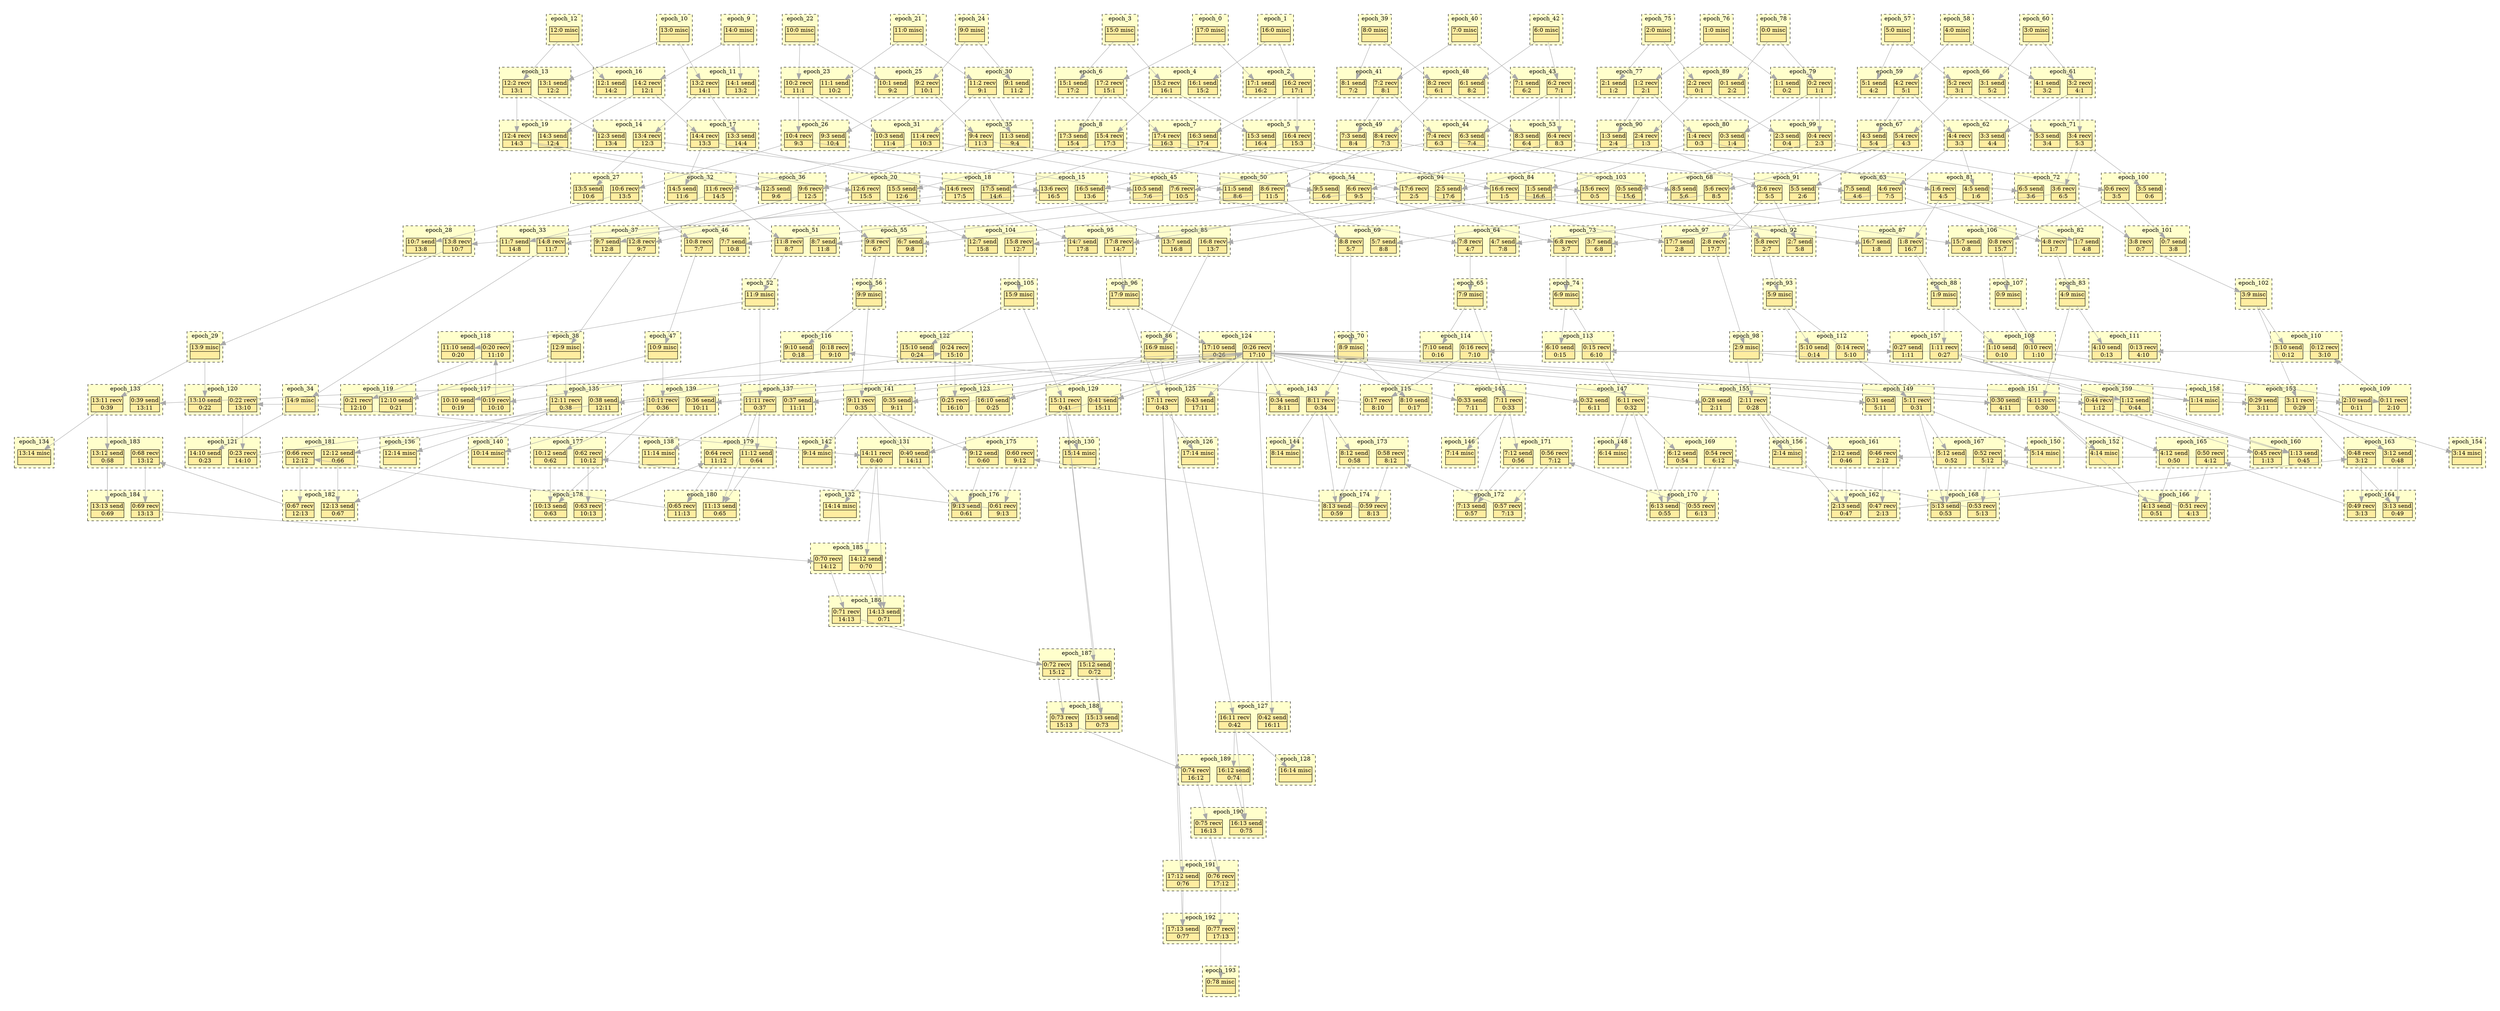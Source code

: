 digraph{node[shape=none margin=0 style=filled colorscheme=ylorrd9 fillcolor=2];compound=true;splines=line;subgraph clusterdummy0_0{style=invis;subgraph clusterdummy0_1{style=invis;subgraph clusterdummy0_2{style=invis;subgraph cluster0{style=dashed;colorscheme=ylorrd9;bgcolor=1;edge[arrowhead=empty];label=epoch_0;319[label=<<table border="0" cellborder="0" cellspacing="0"><tr><td>17:0 misc</td></tr><hr/><tr><td> </td></tr></table>>];}}}}subgraph clusterdummy1_0{style=invis;subgraph clusterdummy1_1{style=invis;subgraph clusterdummy1_2{style=invis;subgraph cluster1{style=dashed;colorscheme=ylorrd9;bgcolor=1;edge[arrowhead=empty];label=epoch_1;304[label=<<table border="0" cellborder="0" cellspacing="0"><tr><td>16:0 misc</td></tr><hr/><tr><td> </td></tr></table>>];}}}}subgraph clusterdummy2_0{style=invis;subgraph clusterdummy2_1{style=invis;subgraph clusterdummy2_2{style=invis;subgraph cluster2{style=dashed;colorscheme=ylorrd9;bgcolor=1;edge[arrowhead=empty];label=epoch_2;306[label=<<table border="0" cellborder="0" cellspacing="0"><tr><td>16:2 recv</td></tr><hr/><tr><td> 17:1 </td></tr></table>>];320[label=<<table border="0" cellborder="0" cellspacing="0"><tr><td>17:1 send</td></tr><hr/><tr><td> 16:2 </td></tr></table>>];}}}}subgraph clusterdummy3_0{style=invis;subgraph clusterdummy3_1{style=invis;subgraph clusterdummy3_2{style=invis;subgraph cluster3{style=dashed;colorscheme=ylorrd9;bgcolor=1;edge[arrowhead=empty];label=epoch_3;289[label=<<table border="0" cellborder="0" cellspacing="0"><tr><td>15:0 misc</td></tr><hr/><tr><td> </td></tr></table>>];}}}}subgraph clusterdummy4_0{style=invis;subgraph clusterdummy4_1{style=invis;subgraph clusterdummy4_2{style=invis;subgraph cluster4{style=dashed;colorscheme=ylorrd9;bgcolor=1;edge[arrowhead=empty];label=epoch_4;291[label=<<table border="0" cellborder="0" cellspacing="0"><tr><td>15:2 recv</td></tr><hr/><tr><td> 16:1 </td></tr></table>>];305[label=<<table border="0" cellborder="0" cellspacing="0"><tr><td>16:1 send</td></tr><hr/><tr><td> 15:2 </td></tr></table>>];}}}}subgraph clusterdummy5_0{style=invis;subgraph clusterdummy5_1{style=invis;subgraph clusterdummy5_2{style=invis;subgraph cluster5{style=dashed;colorscheme=ylorrd9;bgcolor=1;edge[arrowhead=empty];label=epoch_5;292[label=<<table border="0" cellborder="0" cellspacing="0"><tr><td>15:3 send</td></tr><hr/><tr><td> 16:4 </td></tr></table>>];308[label=<<table border="0" cellborder="0" cellspacing="0"><tr><td>16:4 recv</td></tr><hr/><tr><td> 15:3 </td></tr></table>>];}}}}subgraph clusterdummy6_0{style=invis;subgraph clusterdummy6_1{style=invis;subgraph clusterdummy6_2{style=invis;subgraph cluster6{style=dashed;colorscheme=ylorrd9;bgcolor=1;edge[arrowhead=empty];label=epoch_6;290[label=<<table border="0" cellborder="0" cellspacing="0"><tr><td>15:1 send</td></tr><hr/><tr><td> 17:2 </td></tr></table>>];321[label=<<table border="0" cellborder="0" cellspacing="0"><tr><td>17:2 recv</td></tr><hr/><tr><td> 15:1 </td></tr></table>>];}}}}subgraph clusterdummy7_0{style=invis;subgraph clusterdummy7_1{style=invis;subgraph clusterdummy7_2{style=invis;subgraph cluster7{style=dashed;colorscheme=ylorrd9;bgcolor=1;edge[arrowhead=empty];label=epoch_7;307[label=<<table border="0" cellborder="0" cellspacing="0"><tr><td>16:3 send</td></tr><hr/><tr><td> 17:4 </td></tr></table>>];323[label=<<table border="0" cellborder="0" cellspacing="0"><tr><td>17:4 recv</td></tr><hr/><tr><td> 16:3 </td></tr></table>>];}}}}subgraph clusterdummy8_0{style=invis;subgraph clusterdummy8_1{style=invis;subgraph clusterdummy8_2{style=invis;subgraph cluster8{style=dashed;colorscheme=ylorrd9;bgcolor=1;edge[arrowhead=empty];label=epoch_8;293[label=<<table border="0" cellborder="0" cellspacing="0"><tr><td>15:4 recv</td></tr><hr/><tr><td> 17:3 </td></tr></table>>];322[label=<<table border="0" cellborder="0" cellspacing="0"><tr><td>17:3 send</td></tr><hr/><tr><td> 15:4 </td></tr></table>>];}}}}subgraph clusterdummy9_0{style=invis;subgraph clusterdummy9_1{style=invis;subgraph clusterdummy9_2{style=invis;subgraph cluster9{style=dashed;colorscheme=ylorrd9;bgcolor=1;edge[arrowhead=empty];label=epoch_9;274[label=<<table border="0" cellborder="0" cellspacing="0"><tr><td>14:0 misc</td></tr><hr/><tr><td> </td></tr></table>>];}}}}subgraph clusterdummy10_0{style=invis;subgraph clusterdummy10_1{style=invis;subgraph clusterdummy10_2{style=invis;subgraph cluster10{style=dashed;colorscheme=ylorrd9;bgcolor=1;edge[arrowhead=empty];label=epoch_10;259[label=<<table border="0" cellborder="0" cellspacing="0"><tr><td>13:0 misc</td></tr><hr/><tr><td> </td></tr></table>>];}}}}subgraph clusterdummy11_0{style=invis;subgraph clusterdummy11_1{style=invis;subgraph clusterdummy11_2{style=invis;subgraph cluster11{style=dashed;colorscheme=ylorrd9;bgcolor=1;edge[arrowhead=empty];label=epoch_11;261[label=<<table border="0" cellborder="0" cellspacing="0"><tr><td>13:2 recv</td></tr><hr/><tr><td> 14:1 </td></tr></table>>];275[label=<<table border="0" cellborder="0" cellspacing="0"><tr><td>14:1 send</td></tr><hr/><tr><td> 13:2 </td></tr></table>>];}}}}subgraph clusterdummy12_0{style=invis;subgraph clusterdummy12_1{style=invis;subgraph clusterdummy12_2{style=invis;subgraph cluster12{style=dashed;colorscheme=ylorrd9;bgcolor=1;edge[arrowhead=empty];label=epoch_12;244[label=<<table border="0" cellborder="0" cellspacing="0"><tr><td>12:0 misc</td></tr><hr/><tr><td> </td></tr></table>>];}}}}subgraph clusterdummy13_0{style=invis;subgraph clusterdummy13_1{style=invis;subgraph clusterdummy13_2{style=invis;subgraph cluster13{style=dashed;colorscheme=ylorrd9;bgcolor=1;edge[arrowhead=empty];label=epoch_13;246[label=<<table border="0" cellborder="0" cellspacing="0"><tr><td>12:2 recv</td></tr><hr/><tr><td> 13:1 </td></tr></table>>];260[label=<<table border="0" cellborder="0" cellspacing="0"><tr><td>13:1 send</td></tr><hr/><tr><td> 12:2 </td></tr></table>>];}}}}subgraph clusterdummy14_0{style=invis;subgraph clusterdummy14_1{style=invis;subgraph clusterdummy14_2{style=invis;subgraph cluster14{style=dashed;colorscheme=ylorrd9;bgcolor=1;edge[arrowhead=empty];label=epoch_14;247[label=<<table border="0" cellborder="0" cellspacing="0"><tr><td>12:3 send</td></tr><hr/><tr><td> 13:4 </td></tr></table>>];263[label=<<table border="0" cellborder="0" cellspacing="0"><tr><td>13:4 recv</td></tr><hr/><tr><td> 12:3 </td></tr></table>>];}}}}subgraph clusterdummy15_0{style=invis;subgraph clusterdummy15_1{style=invis;subgraph clusterdummy15_2{style=invis;subgraph cluster15{style=dashed;colorscheme=ylorrd9;bgcolor=1;edge[arrowhead=empty];label=epoch_15;265[label=<<table border="0" cellborder="0" cellspacing="0"><tr><td>13:6 recv</td></tr><hr/><tr><td> 16:5 </td></tr></table>>];309[label=<<table border="0" cellborder="0" cellspacing="0"><tr><td>16:5 send</td></tr><hr/><tr><td> 13:6 </td></tr></table>>];}}}}subgraph clusterdummy16_0{style=invis;subgraph clusterdummy16_1{style=invis;subgraph clusterdummy16_2{style=invis;subgraph cluster16{style=dashed;colorscheme=ylorrd9;bgcolor=1;edge[arrowhead=empty];label=epoch_16;245[label=<<table border="0" cellborder="0" cellspacing="0"><tr><td>12:1 send</td></tr><hr/><tr><td> 14:2 </td></tr></table>>];276[label=<<table border="0" cellborder="0" cellspacing="0"><tr><td>14:2 recv</td></tr><hr/><tr><td> 12:1 </td></tr></table>>];}}}}subgraph clusterdummy17_0{style=invis;subgraph clusterdummy17_1{style=invis;subgraph clusterdummy17_2{style=invis;subgraph cluster17{style=dashed;colorscheme=ylorrd9;bgcolor=1;edge[arrowhead=empty];label=epoch_17;262[label=<<table border="0" cellborder="0" cellspacing="0"><tr><td>13:3 send</td></tr><hr/><tr><td> 14:4 </td></tr></table>>];278[label=<<table border="0" cellborder="0" cellspacing="0"><tr><td>14:4 recv</td></tr><hr/><tr><td> 13:3 </td></tr></table>>];}}}}subgraph clusterdummy18_0{style=invis;subgraph clusterdummy18_1{style=invis;subgraph clusterdummy18_2{style=invis;subgraph cluster18{style=dashed;colorscheme=ylorrd9;bgcolor=1;edge[arrowhead=empty];label=epoch_18;280[label=<<table border="0" cellborder="0" cellspacing="0"><tr><td>14:6 recv</td></tr><hr/><tr><td> 17:5 </td></tr></table>>];324[label=<<table border="0" cellborder="0" cellspacing="0"><tr><td>17:5 send</td></tr><hr/><tr><td> 14:6 </td></tr></table>>];}}}}subgraph clusterdummy19_0{style=invis;subgraph clusterdummy19_1{style=invis;subgraph clusterdummy19_2{style=invis;subgraph cluster19{style=dashed;colorscheme=ylorrd9;bgcolor=1;edge[arrowhead=empty];label=epoch_19;248[label=<<table border="0" cellborder="0" cellspacing="0"><tr><td>12:4 recv</td></tr><hr/><tr><td> 14:3 </td></tr></table>>];277[label=<<table border="0" cellborder="0" cellspacing="0"><tr><td>14:3 send</td></tr><hr/><tr><td> 12:4 </td></tr></table>>];}}}}subgraph clusterdummy20_0{style=invis;subgraph clusterdummy20_1{style=invis;subgraph clusterdummy20_2{style=invis;subgraph cluster20{style=dashed;colorscheme=ylorrd9;bgcolor=1;edge[arrowhead=empty];label=epoch_20;250[label=<<table border="0" cellborder="0" cellspacing="0"><tr><td>12:6 recv</td></tr><hr/><tr><td> 15:5 </td></tr></table>>];294[label=<<table border="0" cellborder="0" cellspacing="0"><tr><td>15:5 send</td></tr><hr/><tr><td> 12:6 </td></tr></table>>];}}}}subgraph clusterdummy21_0{style=invis;subgraph clusterdummy21_1{style=invis;subgraph clusterdummy21_2{style=invis;subgraph cluster21{style=dashed;colorscheme=ylorrd9;bgcolor=1;edge[arrowhead=empty];label=epoch_21;229[label=<<table border="0" cellborder="0" cellspacing="0"><tr><td>11:0 misc</td></tr><hr/><tr><td> </td></tr></table>>];}}}}subgraph clusterdummy22_0{style=invis;subgraph clusterdummy22_1{style=invis;subgraph clusterdummy22_2{style=invis;subgraph cluster22{style=dashed;colorscheme=ylorrd9;bgcolor=1;edge[arrowhead=empty];label=epoch_22;214[label=<<table border="0" cellborder="0" cellspacing="0"><tr><td>10:0 misc</td></tr><hr/><tr><td> </td></tr></table>>];}}}}subgraph clusterdummy23_0{style=invis;subgraph clusterdummy23_1{style=invis;subgraph clusterdummy23_2{style=invis;subgraph cluster23{style=dashed;colorscheme=ylorrd9;bgcolor=1;edge[arrowhead=empty];label=epoch_23;216[label=<<table border="0" cellborder="0" cellspacing="0"><tr><td>10:2 recv</td></tr><hr/><tr><td> 11:1 </td></tr></table>>];230[label=<<table border="0" cellborder="0" cellspacing="0"><tr><td>11:1 send</td></tr><hr/><tr><td> 10:2 </td></tr></table>>];}}}}subgraph clusterdummy24_0{style=invis;subgraph clusterdummy24_1{style=invis;subgraph clusterdummy24_2{style=invis;subgraph cluster24{style=dashed;colorscheme=ylorrd9;bgcolor=1;edge[arrowhead=empty];label=epoch_24;199[label=<<table border="0" cellborder="0" cellspacing="0"><tr><td>9:0 misc</td></tr><hr/><tr><td> </td></tr></table>>];}}}}subgraph clusterdummy25_0{style=invis;subgraph clusterdummy25_1{style=invis;subgraph clusterdummy25_2{style=invis;subgraph cluster25{style=dashed;colorscheme=ylorrd9;bgcolor=1;edge[arrowhead=empty];label=epoch_25;201[label=<<table border="0" cellborder="0" cellspacing="0"><tr><td>9:2 recv</td></tr><hr/><tr><td> 10:1 </td></tr></table>>];215[label=<<table border="0" cellborder="0" cellspacing="0"><tr><td>10:1 send</td></tr><hr/><tr><td> 9:2 </td></tr></table>>];}}}}subgraph clusterdummy26_0{style=invis;subgraph clusterdummy26_1{style=invis;subgraph clusterdummy26_2{style=invis;subgraph cluster26{style=dashed;colorscheme=ylorrd9;bgcolor=1;edge[arrowhead=empty];label=epoch_26;202[label=<<table border="0" cellborder="0" cellspacing="0"><tr><td>9:3 send</td></tr><hr/><tr><td> 10:4 </td></tr></table>>];218[label=<<table border="0" cellborder="0" cellspacing="0"><tr><td>10:4 recv</td></tr><hr/><tr><td> 9:3 </td></tr></table>>];}}}}subgraph clusterdummy27_0{style=invis;subgraph clusterdummy27_1{style=invis;subgraph clusterdummy27_2{style=invis;subgraph cluster27{style=dashed;colorscheme=ylorrd9;bgcolor=1;edge[arrowhead=empty];label=epoch_27;220[label=<<table border="0" cellborder="0" cellspacing="0"><tr><td>10:6 recv</td></tr><hr/><tr><td> 13:5 </td></tr></table>>];264[label=<<table border="0" cellborder="0" cellspacing="0"><tr><td>13:5 send</td></tr><hr/><tr><td> 10:6 </td></tr></table>>];}}}}subgraph clusterdummy28_0{style=invis;subgraph clusterdummy28_1{style=invis;subgraph clusterdummy28_2{style=invis;subgraph cluster28{style=dashed;colorscheme=ylorrd9;bgcolor=1;edge[arrowhead=empty];label=epoch_28;221[label=<<table border="0" cellborder="0" cellspacing="0"><tr><td>10:7 send</td></tr><hr/><tr><td> 13:8 </td></tr></table>>];267[label=<<table border="0" cellborder="0" cellspacing="0"><tr><td>13:8 recv</td></tr><hr/><tr><td> 10:7 </td></tr></table>>];}}}}subgraph clusterdummy29_0{style=invis;subgraph clusterdummy29_1{style=invis;subgraph clusterdummy29_2{style=invis;subgraph cluster29{style=dashed;colorscheme=ylorrd9;bgcolor=1;edge[arrowhead=empty];label=epoch_29;268[label=<<table border="0" cellborder="0" cellspacing="0"><tr><td>13:9 misc</td></tr><hr/><tr><td> </td></tr></table>>];}}}}subgraph clusterdummy30_0{style=invis;subgraph clusterdummy30_1{style=invis;subgraph clusterdummy30_2{style=invis;subgraph cluster30{style=dashed;colorscheme=ylorrd9;bgcolor=1;edge[arrowhead=empty];label=epoch_30;200[label=<<table border="0" cellborder="0" cellspacing="0"><tr><td>9:1 send</td></tr><hr/><tr><td> 11:2 </td></tr></table>>];231[label=<<table border="0" cellborder="0" cellspacing="0"><tr><td>11:2 recv</td></tr><hr/><tr><td> 9:1 </td></tr></table>>];}}}}subgraph clusterdummy31_0{style=invis;subgraph clusterdummy31_1{style=invis;subgraph clusterdummy31_2{style=invis;subgraph cluster31{style=dashed;colorscheme=ylorrd9;bgcolor=1;edge[arrowhead=empty];label=epoch_31;217[label=<<table border="0" cellborder="0" cellspacing="0"><tr><td>10:3 send</td></tr><hr/><tr><td> 11:4 </td></tr></table>>];233[label=<<table border="0" cellborder="0" cellspacing="0"><tr><td>11:4 recv</td></tr><hr/><tr><td> 10:3 </td></tr></table>>];}}}}subgraph clusterdummy32_0{style=invis;subgraph clusterdummy32_1{style=invis;subgraph clusterdummy32_2{style=invis;subgraph cluster32{style=dashed;colorscheme=ylorrd9;bgcolor=1;edge[arrowhead=empty];label=epoch_32;235[label=<<table border="0" cellborder="0" cellspacing="0"><tr><td>11:6 recv</td></tr><hr/><tr><td> 14:5 </td></tr></table>>];279[label=<<table border="0" cellborder="0" cellspacing="0"><tr><td>14:5 send</td></tr><hr/><tr><td> 11:6 </td></tr></table>>];}}}}subgraph clusterdummy33_0{style=invis;subgraph clusterdummy33_1{style=invis;subgraph clusterdummy33_2{style=invis;subgraph cluster33{style=dashed;colorscheme=ylorrd9;bgcolor=1;edge[arrowhead=empty];label=epoch_33;236[label=<<table border="0" cellborder="0" cellspacing="0"><tr><td>11:7 send</td></tr><hr/><tr><td> 14:8 </td></tr></table>>];282[label=<<table border="0" cellborder="0" cellspacing="0"><tr><td>14:8 recv</td></tr><hr/><tr><td> 11:7 </td></tr></table>>];}}}}subgraph clusterdummy34_0{style=invis;subgraph clusterdummy34_1{style=invis;subgraph clusterdummy34_2{style=invis;subgraph cluster34{style=dashed;colorscheme=ylorrd9;bgcolor=1;edge[arrowhead=empty];label=epoch_34;283[label=<<table border="0" cellborder="0" cellspacing="0"><tr><td>14:9 misc</td></tr><hr/><tr><td> </td></tr></table>>];}}}}subgraph clusterdummy35_0{style=invis;subgraph clusterdummy35_1{style=invis;subgraph clusterdummy35_2{style=invis;subgraph cluster35{style=dashed;colorscheme=ylorrd9;bgcolor=1;edge[arrowhead=empty];label=epoch_35;203[label=<<table border="0" cellborder="0" cellspacing="0"><tr><td>9:4 recv</td></tr><hr/><tr><td> 11:3 </td></tr></table>>];232[label=<<table border="0" cellborder="0" cellspacing="0"><tr><td>11:3 send</td></tr><hr/><tr><td> 9:4 </td></tr></table>>];}}}}subgraph clusterdummy36_0{style=invis;subgraph clusterdummy36_1{style=invis;subgraph clusterdummy36_2{style=invis;subgraph cluster36{style=dashed;colorscheme=ylorrd9;bgcolor=1;edge[arrowhead=empty];label=epoch_36;205[label=<<table border="0" cellborder="0" cellspacing="0"><tr><td>9:6 recv</td></tr><hr/><tr><td> 12:5 </td></tr></table>>];249[label=<<table border="0" cellborder="0" cellspacing="0"><tr><td>12:5 send</td></tr><hr/><tr><td> 9:6 </td></tr></table>>];}}}}subgraph clusterdummy37_0{style=invis;subgraph clusterdummy37_1{style=invis;subgraph clusterdummy37_2{style=invis;subgraph cluster37{style=dashed;colorscheme=ylorrd9;bgcolor=1;edge[arrowhead=empty];label=epoch_37;206[label=<<table border="0" cellborder="0" cellspacing="0"><tr><td>9:7 send</td></tr><hr/><tr><td> 12:8 </td></tr></table>>];252[label=<<table border="0" cellborder="0" cellspacing="0"><tr><td>12:8 recv</td></tr><hr/><tr><td> 9:7 </td></tr></table>>];}}}}subgraph clusterdummy38_0{style=invis;subgraph clusterdummy38_1{style=invis;subgraph clusterdummy38_2{style=invis;subgraph cluster38{style=dashed;colorscheme=ylorrd9;bgcolor=1;edge[arrowhead=empty];label=epoch_38;253[label=<<table border="0" cellborder="0" cellspacing="0"><tr><td>12:9 misc</td></tr><hr/><tr><td> </td></tr></table>>];}}}}subgraph clusterdummy39_0{style=invis;subgraph clusterdummy39_1{style=invis;subgraph clusterdummy39_2{style=invis;subgraph cluster39{style=dashed;colorscheme=ylorrd9;bgcolor=1;edge[arrowhead=empty];label=epoch_39;184[label=<<table border="0" cellborder="0" cellspacing="0"><tr><td>8:0 misc</td></tr><hr/><tr><td> </td></tr></table>>];}}}}subgraph clusterdummy40_0{style=invis;subgraph clusterdummy40_1{style=invis;subgraph clusterdummy40_2{style=invis;subgraph cluster40{style=dashed;colorscheme=ylorrd9;bgcolor=1;edge[arrowhead=empty];label=epoch_40;169[label=<<table border="0" cellborder="0" cellspacing="0"><tr><td>7:0 misc</td></tr><hr/><tr><td> </td></tr></table>>];}}}}subgraph clusterdummy41_0{style=invis;subgraph clusterdummy41_1{style=invis;subgraph clusterdummy41_2{style=invis;subgraph cluster41{style=dashed;colorscheme=ylorrd9;bgcolor=1;edge[arrowhead=empty];label=epoch_41;171[label=<<table border="0" cellborder="0" cellspacing="0"><tr><td>7:2 recv</td></tr><hr/><tr><td> 8:1 </td></tr></table>>];185[label=<<table border="0" cellborder="0" cellspacing="0"><tr><td>8:1 send</td></tr><hr/><tr><td> 7:2 </td></tr></table>>];}}}}subgraph clusterdummy42_0{style=invis;subgraph clusterdummy42_1{style=invis;subgraph clusterdummy42_2{style=invis;subgraph cluster42{style=dashed;colorscheme=ylorrd9;bgcolor=1;edge[arrowhead=empty];label=epoch_42;154[label=<<table border="0" cellborder="0" cellspacing="0"><tr><td>6:0 misc</td></tr><hr/><tr><td> </td></tr></table>>];}}}}subgraph clusterdummy43_0{style=invis;subgraph clusterdummy43_1{style=invis;subgraph clusterdummy43_2{style=invis;subgraph cluster43{style=dashed;colorscheme=ylorrd9;bgcolor=1;edge[arrowhead=empty];label=epoch_43;156[label=<<table border="0" cellborder="0" cellspacing="0"><tr><td>6:2 recv</td></tr><hr/><tr><td> 7:1 </td></tr></table>>];170[label=<<table border="0" cellborder="0" cellspacing="0"><tr><td>7:1 send</td></tr><hr/><tr><td> 6:2 </td></tr></table>>];}}}}subgraph clusterdummy44_0{style=invis;subgraph clusterdummy44_1{style=invis;subgraph clusterdummy44_2{style=invis;subgraph cluster44{style=dashed;colorscheme=ylorrd9;bgcolor=1;edge[arrowhead=empty];label=epoch_44;157[label=<<table border="0" cellborder="0" cellspacing="0"><tr><td>6:3 send</td></tr><hr/><tr><td> 7:4 </td></tr></table>>];173[label=<<table border="0" cellborder="0" cellspacing="0"><tr><td>7:4 recv</td></tr><hr/><tr><td> 6:3 </td></tr></table>>];}}}}subgraph clusterdummy45_0{style=invis;subgraph clusterdummy45_1{style=invis;subgraph clusterdummy45_2{style=invis;subgraph cluster45{style=dashed;colorscheme=ylorrd9;bgcolor=1;edge[arrowhead=empty];label=epoch_45;175[label=<<table border="0" cellborder="0" cellspacing="0"><tr><td>7:6 recv</td></tr><hr/><tr><td> 10:5 </td></tr></table>>];219[label=<<table border="0" cellborder="0" cellspacing="0"><tr><td>10:5 send</td></tr><hr/><tr><td> 7:6 </td></tr></table>>];}}}}subgraph clusterdummy46_0{style=invis;subgraph clusterdummy46_1{style=invis;subgraph clusterdummy46_2{style=invis;subgraph cluster46{style=dashed;colorscheme=ylorrd9;bgcolor=1;edge[arrowhead=empty];label=epoch_46;176[label=<<table border="0" cellborder="0" cellspacing="0"><tr><td>7:7 send</td></tr><hr/><tr><td> 10:8 </td></tr></table>>];222[label=<<table border="0" cellborder="0" cellspacing="0"><tr><td>10:8 recv</td></tr><hr/><tr><td> 7:7 </td></tr></table>>];}}}}subgraph clusterdummy47_0{style=invis;subgraph clusterdummy47_1{style=invis;subgraph clusterdummy47_2{style=invis;subgraph cluster47{style=dashed;colorscheme=ylorrd9;bgcolor=1;edge[arrowhead=empty];label=epoch_47;223[label=<<table border="0" cellborder="0" cellspacing="0"><tr><td>10:9 misc</td></tr><hr/><tr><td> </td></tr></table>>];}}}}subgraph clusterdummy48_0{style=invis;subgraph clusterdummy48_1{style=invis;subgraph clusterdummy48_2{style=invis;subgraph cluster48{style=dashed;colorscheme=ylorrd9;bgcolor=1;edge[arrowhead=empty];label=epoch_48;155[label=<<table border="0" cellborder="0" cellspacing="0"><tr><td>6:1 send</td></tr><hr/><tr><td> 8:2 </td></tr></table>>];186[label=<<table border="0" cellborder="0" cellspacing="0"><tr><td>8:2 recv</td></tr><hr/><tr><td> 6:1 </td></tr></table>>];}}}}subgraph clusterdummy49_0{style=invis;subgraph clusterdummy49_1{style=invis;subgraph clusterdummy49_2{style=invis;subgraph cluster49{style=dashed;colorscheme=ylorrd9;bgcolor=1;edge[arrowhead=empty];label=epoch_49;172[label=<<table border="0" cellborder="0" cellspacing="0"><tr><td>7:3 send</td></tr><hr/><tr><td> 8:4 </td></tr></table>>];188[label=<<table border="0" cellborder="0" cellspacing="0"><tr><td>8:4 recv</td></tr><hr/><tr><td> 7:3 </td></tr></table>>];}}}}subgraph clusterdummy50_0{style=invis;subgraph clusterdummy50_1{style=invis;subgraph clusterdummy50_2{style=invis;subgraph cluster50{style=dashed;colorscheme=ylorrd9;bgcolor=1;edge[arrowhead=empty];label=epoch_50;190[label=<<table border="0" cellborder="0" cellspacing="0"><tr><td>8:6 recv</td></tr><hr/><tr><td> 11:5 </td></tr></table>>];234[label=<<table border="0" cellborder="0" cellspacing="0"><tr><td>11:5 send</td></tr><hr/><tr><td> 8:6 </td></tr></table>>];}}}}subgraph clusterdummy51_0{style=invis;subgraph clusterdummy51_1{style=invis;subgraph clusterdummy51_2{style=invis;subgraph cluster51{style=dashed;colorscheme=ylorrd9;bgcolor=1;edge[arrowhead=empty];label=epoch_51;191[label=<<table border="0" cellborder="0" cellspacing="0"><tr><td>8:7 send</td></tr><hr/><tr><td> 11:8 </td></tr></table>>];237[label=<<table border="0" cellborder="0" cellspacing="0"><tr><td>11:8 recv</td></tr><hr/><tr><td> 8:7 </td></tr></table>>];}}}}subgraph clusterdummy52_0{style=invis;subgraph clusterdummy52_1{style=invis;subgraph clusterdummy52_2{style=invis;subgraph cluster52{style=dashed;colorscheme=ylorrd9;bgcolor=1;edge[arrowhead=empty];label=epoch_52;238[label=<<table border="0" cellborder="0" cellspacing="0"><tr><td>11:9 misc</td></tr><hr/><tr><td> </td></tr></table>>];}}}}subgraph clusterdummy53_0{style=invis;subgraph clusterdummy53_1{style=invis;subgraph clusterdummy53_2{style=invis;subgraph cluster53{style=dashed;colorscheme=ylorrd9;bgcolor=1;edge[arrowhead=empty];label=epoch_53;158[label=<<table border="0" cellborder="0" cellspacing="0"><tr><td>6:4 recv</td></tr><hr/><tr><td> 8:3 </td></tr></table>>];187[label=<<table border="0" cellborder="0" cellspacing="0"><tr><td>8:3 send</td></tr><hr/><tr><td> 6:4 </td></tr></table>>];}}}}subgraph clusterdummy54_0{style=invis;subgraph clusterdummy54_1{style=invis;subgraph clusterdummy54_2{style=invis;subgraph cluster54{style=dashed;colorscheme=ylorrd9;bgcolor=1;edge[arrowhead=empty];label=epoch_54;160[label=<<table border="0" cellborder="0" cellspacing="0"><tr><td>6:6 recv</td></tr><hr/><tr><td> 9:5 </td></tr></table>>];204[label=<<table border="0" cellborder="0" cellspacing="0"><tr><td>9:5 send</td></tr><hr/><tr><td> 6:6 </td></tr></table>>];}}}}subgraph clusterdummy55_0{style=invis;subgraph clusterdummy55_1{style=invis;subgraph clusterdummy55_2{style=invis;subgraph cluster55{style=dashed;colorscheme=ylorrd9;bgcolor=1;edge[arrowhead=empty];label=epoch_55;161[label=<<table border="0" cellborder="0" cellspacing="0"><tr><td>6:7 send</td></tr><hr/><tr><td> 9:8 </td></tr></table>>];207[label=<<table border="0" cellborder="0" cellspacing="0"><tr><td>9:8 recv</td></tr><hr/><tr><td> 6:7 </td></tr></table>>];}}}}subgraph clusterdummy56_0{style=invis;subgraph clusterdummy56_1{style=invis;subgraph clusterdummy56_2{style=invis;subgraph cluster56{style=dashed;colorscheme=ylorrd9;bgcolor=1;edge[arrowhead=empty];label=epoch_56;208[label=<<table border="0" cellborder="0" cellspacing="0"><tr><td>9:9 misc</td></tr><hr/><tr><td> </td></tr></table>>];}}}}subgraph clusterdummy57_0{style=invis;subgraph clusterdummy57_1{style=invis;subgraph clusterdummy57_2{style=invis;subgraph cluster57{style=dashed;colorscheme=ylorrd9;bgcolor=1;edge[arrowhead=empty];label=epoch_57;139[label=<<table border="0" cellborder="0" cellspacing="0"><tr><td>5:0 misc</td></tr><hr/><tr><td> </td></tr></table>>];}}}}subgraph clusterdummy58_0{style=invis;subgraph clusterdummy58_1{style=invis;subgraph clusterdummy58_2{style=invis;subgraph cluster58{style=dashed;colorscheme=ylorrd9;bgcolor=1;edge[arrowhead=empty];label=epoch_58;124[label=<<table border="0" cellborder="0" cellspacing="0"><tr><td>4:0 misc</td></tr><hr/><tr><td> </td></tr></table>>];}}}}subgraph clusterdummy59_0{style=invis;subgraph clusterdummy59_1{style=invis;subgraph clusterdummy59_2{style=invis;subgraph cluster59{style=dashed;colorscheme=ylorrd9;bgcolor=1;edge[arrowhead=empty];label=epoch_59;126[label=<<table border="0" cellborder="0" cellspacing="0"><tr><td>4:2 recv</td></tr><hr/><tr><td> 5:1 </td></tr></table>>];140[label=<<table border="0" cellborder="0" cellspacing="0"><tr><td>5:1 send</td></tr><hr/><tr><td> 4:2 </td></tr></table>>];}}}}subgraph clusterdummy60_0{style=invis;subgraph clusterdummy60_1{style=invis;subgraph clusterdummy60_2{style=invis;subgraph cluster60{style=dashed;colorscheme=ylorrd9;bgcolor=1;edge[arrowhead=empty];label=epoch_60;109[label=<<table border="0" cellborder="0" cellspacing="0"><tr><td>3:0 misc</td></tr><hr/><tr><td> </td></tr></table>>];}}}}subgraph clusterdummy61_0{style=invis;subgraph clusterdummy61_1{style=invis;subgraph clusterdummy61_2{style=invis;subgraph cluster61{style=dashed;colorscheme=ylorrd9;bgcolor=1;edge[arrowhead=empty];label=epoch_61;111[label=<<table border="0" cellborder="0" cellspacing="0"><tr><td>3:2 recv</td></tr><hr/><tr><td> 4:1 </td></tr></table>>];125[label=<<table border="0" cellborder="0" cellspacing="0"><tr><td>4:1 send</td></tr><hr/><tr><td> 3:2 </td></tr></table>>];}}}}subgraph clusterdummy62_0{style=invis;subgraph clusterdummy62_1{style=invis;subgraph clusterdummy62_2{style=invis;subgraph cluster62{style=dashed;colorscheme=ylorrd9;bgcolor=1;edge[arrowhead=empty];label=epoch_62;112[label=<<table border="0" cellborder="0" cellspacing="0"><tr><td>3:3 send</td></tr><hr/><tr><td> 4:4 </td></tr></table>>];128[label=<<table border="0" cellborder="0" cellspacing="0"><tr><td>4:4 recv</td></tr><hr/><tr><td> 3:3 </td></tr></table>>];}}}}subgraph clusterdummy63_0{style=invis;subgraph clusterdummy63_1{style=invis;subgraph clusterdummy63_2{style=invis;subgraph cluster63{style=dashed;colorscheme=ylorrd9;bgcolor=1;edge[arrowhead=empty];label=epoch_63;130[label=<<table border="0" cellborder="0" cellspacing="0"><tr><td>4:6 recv</td></tr><hr/><tr><td> 7:5 </td></tr></table>>];174[label=<<table border="0" cellborder="0" cellspacing="0"><tr><td>7:5 send</td></tr><hr/><tr><td> 4:6 </td></tr></table>>];}}}}subgraph clusterdummy64_0{style=invis;subgraph clusterdummy64_1{style=invis;subgraph clusterdummy64_2{style=invis;subgraph cluster64{style=dashed;colorscheme=ylorrd9;bgcolor=1;edge[arrowhead=empty];label=epoch_64;131[label=<<table border="0" cellborder="0" cellspacing="0"><tr><td>4:7 send</td></tr><hr/><tr><td> 7:8 </td></tr></table>>];177[label=<<table border="0" cellborder="0" cellspacing="0"><tr><td>7:8 recv</td></tr><hr/><tr><td> 4:7 </td></tr></table>>];}}}}subgraph clusterdummy65_0{style=invis;subgraph clusterdummy65_1{style=invis;subgraph clusterdummy65_2{style=invis;subgraph cluster65{style=dashed;colorscheme=ylorrd9;bgcolor=1;edge[arrowhead=empty];label=epoch_65;178[label=<<table border="0" cellborder="0" cellspacing="0"><tr><td>7:9 misc</td></tr><hr/><tr><td> </td></tr></table>>];}}}}subgraph clusterdummy66_0{style=invis;subgraph clusterdummy66_1{style=invis;subgraph clusterdummy66_2{style=invis;subgraph cluster66{style=dashed;colorscheme=ylorrd9;bgcolor=1;edge[arrowhead=empty];label=epoch_66;110[label=<<table border="0" cellborder="0" cellspacing="0"><tr><td>3:1 send</td></tr><hr/><tr><td> 5:2 </td></tr></table>>];141[label=<<table border="0" cellborder="0" cellspacing="0"><tr><td>5:2 recv</td></tr><hr/><tr><td> 3:1 </td></tr></table>>];}}}}subgraph clusterdummy67_0{style=invis;subgraph clusterdummy67_1{style=invis;subgraph clusterdummy67_2{style=invis;subgraph cluster67{style=dashed;colorscheme=ylorrd9;bgcolor=1;edge[arrowhead=empty];label=epoch_67;127[label=<<table border="0" cellborder="0" cellspacing="0"><tr><td>4:3 send</td></tr><hr/><tr><td> 5:4 </td></tr></table>>];143[label=<<table border="0" cellborder="0" cellspacing="0"><tr><td>5:4 recv</td></tr><hr/><tr><td> 4:3 </td></tr></table>>];}}}}subgraph clusterdummy68_0{style=invis;subgraph clusterdummy68_1{style=invis;subgraph clusterdummy68_2{style=invis;subgraph cluster68{style=dashed;colorscheme=ylorrd9;bgcolor=1;edge[arrowhead=empty];label=epoch_68;145[label=<<table border="0" cellborder="0" cellspacing="0"><tr><td>5:6 recv</td></tr><hr/><tr><td> 8:5 </td></tr></table>>];189[label=<<table border="0" cellborder="0" cellspacing="0"><tr><td>8:5 send</td></tr><hr/><tr><td> 5:6 </td></tr></table>>];}}}}subgraph clusterdummy69_0{style=invis;subgraph clusterdummy69_1{style=invis;subgraph clusterdummy69_2{style=invis;subgraph cluster69{style=dashed;colorscheme=ylorrd9;bgcolor=1;edge[arrowhead=empty];label=epoch_69;146[label=<<table border="0" cellborder="0" cellspacing="0"><tr><td>5:7 send</td></tr><hr/><tr><td> 8:8 </td></tr></table>>];192[label=<<table border="0" cellborder="0" cellspacing="0"><tr><td>8:8 recv</td></tr><hr/><tr><td> 5:7 </td></tr></table>>];}}}}subgraph clusterdummy70_0{style=invis;subgraph clusterdummy70_1{style=invis;subgraph clusterdummy70_2{style=invis;subgraph cluster70{style=dashed;colorscheme=ylorrd9;bgcolor=1;edge[arrowhead=empty];label=epoch_70;193[label=<<table border="0" cellborder="0" cellspacing="0"><tr><td>8:9 misc</td></tr><hr/><tr><td> </td></tr></table>>];}}}}subgraph clusterdummy71_0{style=invis;subgraph clusterdummy71_1{style=invis;subgraph clusterdummy71_2{style=invis;subgraph cluster71{style=dashed;colorscheme=ylorrd9;bgcolor=1;edge[arrowhead=empty];label=epoch_71;113[label=<<table border="0" cellborder="0" cellspacing="0"><tr><td>3:4 recv</td></tr><hr/><tr><td> 5:3 </td></tr></table>>];142[label=<<table border="0" cellborder="0" cellspacing="0"><tr><td>5:3 send</td></tr><hr/><tr><td> 3:4 </td></tr></table>>];}}}}subgraph clusterdummy72_0{style=invis;subgraph clusterdummy72_1{style=invis;subgraph clusterdummy72_2{style=invis;subgraph cluster72{style=dashed;colorscheme=ylorrd9;bgcolor=1;edge[arrowhead=empty];label=epoch_72;115[label=<<table border="0" cellborder="0" cellspacing="0"><tr><td>3:6 recv</td></tr><hr/><tr><td> 6:5 </td></tr></table>>];159[label=<<table border="0" cellborder="0" cellspacing="0"><tr><td>6:5 send</td></tr><hr/><tr><td> 3:6 </td></tr></table>>];}}}}subgraph clusterdummy73_0{style=invis;subgraph clusterdummy73_1{style=invis;subgraph clusterdummy73_2{style=invis;subgraph cluster73{style=dashed;colorscheme=ylorrd9;bgcolor=1;edge[arrowhead=empty];label=epoch_73;116[label=<<table border="0" cellborder="0" cellspacing="0"><tr><td>3:7 send</td></tr><hr/><tr><td> 6:8 </td></tr></table>>];162[label=<<table border="0" cellborder="0" cellspacing="0"><tr><td>6:8 recv</td></tr><hr/><tr><td> 3:7 </td></tr></table>>];}}}}subgraph clusterdummy74_0{style=invis;subgraph clusterdummy74_1{style=invis;subgraph clusterdummy74_2{style=invis;subgraph cluster74{style=dashed;colorscheme=ylorrd9;bgcolor=1;edge[arrowhead=empty];label=epoch_74;163[label=<<table border="0" cellborder="0" cellspacing="0"><tr><td>6:9 misc</td></tr><hr/><tr><td> </td></tr></table>>];}}}}subgraph clusterdummy75_0{style=invis;subgraph clusterdummy75_1{style=invis;subgraph clusterdummy75_2{style=invis;subgraph cluster75{style=dashed;colorscheme=ylorrd9;bgcolor=1;edge[arrowhead=empty];label=epoch_75;94[label=<<table border="0" cellborder="0" cellspacing="0"><tr><td>2:0 misc</td></tr><hr/><tr><td> </td></tr></table>>];}}}}subgraph clusterdummy76_0{style=invis;subgraph clusterdummy76_1{style=invis;subgraph clusterdummy76_2{style=invis;subgraph cluster76{style=dashed;colorscheme=ylorrd9;bgcolor=1;edge[arrowhead=empty];label=epoch_76;79[label=<<table border="0" cellborder="0" cellspacing="0"><tr><td>1:0 misc</td></tr><hr/><tr><td> </td></tr></table>>];}}}}subgraph clusterdummy77_0{style=invis;subgraph clusterdummy77_1{style=invis;subgraph clusterdummy77_2{style=invis;subgraph cluster77{style=dashed;colorscheme=ylorrd9;bgcolor=1;edge[arrowhead=empty];label=epoch_77;81[label=<<table border="0" cellborder="0" cellspacing="0"><tr><td>1:2 recv</td></tr><hr/><tr><td> 2:1 </td></tr></table>>];95[label=<<table border="0" cellborder="0" cellspacing="0"><tr><td>2:1 send</td></tr><hr/><tr><td> 1:2 </td></tr></table>>];}}}}subgraph clusterdummy78_0{style=invis;subgraph clusterdummy78_1{style=invis;subgraph clusterdummy78_2{style=invis;subgraph cluster78{style=dashed;colorscheme=ylorrd9;bgcolor=1;edge[arrowhead=empty];label=epoch_78;0[label=<<table border="0" cellborder="0" cellspacing="0"><tr><td>0:0 misc</td></tr><hr/><tr><td> </td></tr></table>>];}}}}subgraph clusterdummy79_0{style=invis;subgraph clusterdummy79_1{style=invis;subgraph clusterdummy79_2{style=invis;subgraph cluster79{style=dashed;colorscheme=ylorrd9;bgcolor=1;edge[arrowhead=empty];label=epoch_79;2[label=<<table border="0" cellborder="0" cellspacing="0"><tr><td>0:2 recv</td></tr><hr/><tr><td> 1:1 </td></tr></table>>];80[label=<<table border="0" cellborder="0" cellspacing="0"><tr><td>1:1 send</td></tr><hr/><tr><td> 0:2 </td></tr></table>>];}}}}subgraph clusterdummy80_0{style=invis;subgraph clusterdummy80_1{style=invis;subgraph clusterdummy80_2{style=invis;subgraph cluster80{style=dashed;colorscheme=ylorrd9;bgcolor=1;edge[arrowhead=empty];label=epoch_80;3[label=<<table border="0" cellborder="0" cellspacing="0"><tr><td>0:3 send</td></tr><hr/><tr><td> 1:4 </td></tr></table>>];83[label=<<table border="0" cellborder="0" cellspacing="0"><tr><td>1:4 recv</td></tr><hr/><tr><td> 0:3 </td></tr></table>>];}}}}subgraph clusterdummy81_0{style=invis;subgraph clusterdummy81_1{style=invis;subgraph clusterdummy81_2{style=invis;subgraph cluster81{style=dashed;colorscheme=ylorrd9;bgcolor=1;edge[arrowhead=empty];label=epoch_81;85[label=<<table border="0" cellborder="0" cellspacing="0"><tr><td>1:6 recv</td></tr><hr/><tr><td> 4:5 </td></tr></table>>];129[label=<<table border="0" cellborder="0" cellspacing="0"><tr><td>4:5 send</td></tr><hr/><tr><td> 1:6 </td></tr></table>>];}}}}subgraph clusterdummy82_0{style=invis;subgraph clusterdummy82_1{style=invis;subgraph clusterdummy82_2{style=invis;subgraph cluster82{style=dashed;colorscheme=ylorrd9;bgcolor=1;edge[arrowhead=empty];label=epoch_82;86[label=<<table border="0" cellborder="0" cellspacing="0"><tr><td>1:7 send</td></tr><hr/><tr><td> 4:8 </td></tr></table>>];132[label=<<table border="0" cellborder="0" cellspacing="0"><tr><td>4:8 recv</td></tr><hr/><tr><td> 1:7 </td></tr></table>>];}}}}subgraph clusterdummy83_0{style=invis;subgraph clusterdummy83_1{style=invis;subgraph clusterdummy83_2{style=invis;subgraph cluster83{style=dashed;colorscheme=ylorrd9;bgcolor=1;edge[arrowhead=empty];label=epoch_83;133[label=<<table border="0" cellborder="0" cellspacing="0"><tr><td>4:9 misc</td></tr><hr/><tr><td> </td></tr></table>>];}}}}subgraph clusterdummy84_0{style=invis;subgraph clusterdummy84_1{style=invis;subgraph clusterdummy84_2{style=invis;subgraph cluster84{style=dashed;colorscheme=ylorrd9;bgcolor=1;edge[arrowhead=empty];label=epoch_84;84[label=<<table border="0" cellborder="0" cellspacing="0"><tr><td>1:5 send</td></tr><hr/><tr><td> 16:6 </td></tr></table>>];310[label=<<table border="0" cellborder="0" cellspacing="0"><tr><td>16:6 recv</td></tr><hr/><tr><td> 1:5 </td></tr></table>>];}}}}subgraph clusterdummy85_0{style=invis;subgraph clusterdummy85_1{style=invis;subgraph clusterdummy85_2{style=invis;subgraph cluster85{style=dashed;colorscheme=ylorrd9;bgcolor=1;edge[arrowhead=empty];label=epoch_85;266[label=<<table border="0" cellborder="0" cellspacing="0"><tr><td>13:7 send</td></tr><hr/><tr><td> 16:8 </td></tr></table>>];312[label=<<table border="0" cellborder="0" cellspacing="0"><tr><td>16:8 recv</td></tr><hr/><tr><td> 13:7 </td></tr></table>>];}}}}subgraph clusterdummy86_0{style=invis;subgraph clusterdummy86_1{style=invis;subgraph clusterdummy86_2{style=invis;subgraph cluster86{style=dashed;colorscheme=ylorrd9;bgcolor=1;edge[arrowhead=empty];label=epoch_86;313[label=<<table border="0" cellborder="0" cellspacing="0"><tr><td>16:9 misc</td></tr><hr/><tr><td> </td></tr></table>>];}}}}subgraph clusterdummy87_0{style=invis;subgraph clusterdummy87_1{style=invis;subgraph clusterdummy87_2{style=invis;subgraph cluster87{style=dashed;colorscheme=ylorrd9;bgcolor=1;edge[arrowhead=empty];label=epoch_87;87[label=<<table border="0" cellborder="0" cellspacing="0"><tr><td>1:8 recv</td></tr><hr/><tr><td> 16:7 </td></tr></table>>];311[label=<<table border="0" cellborder="0" cellspacing="0"><tr><td>16:7 send</td></tr><hr/><tr><td> 1:8 </td></tr></table>>];}}}}subgraph clusterdummy88_0{style=invis;subgraph clusterdummy88_1{style=invis;subgraph clusterdummy88_2{style=invis;subgraph cluster88{style=dashed;colorscheme=ylorrd9;bgcolor=1;edge[arrowhead=empty];label=epoch_88;88[label=<<table border="0" cellborder="0" cellspacing="0"><tr><td>1:9 misc</td></tr><hr/><tr><td> </td></tr></table>>];}}}}subgraph clusterdummy89_0{style=invis;subgraph clusterdummy89_1{style=invis;subgraph clusterdummy89_2{style=invis;subgraph cluster89{style=dashed;colorscheme=ylorrd9;bgcolor=1;edge[arrowhead=empty];label=epoch_89;1[label=<<table border="0" cellborder="0" cellspacing="0"><tr><td>0:1 send</td></tr><hr/><tr><td> 2:2 </td></tr></table>>];96[label=<<table border="0" cellborder="0" cellspacing="0"><tr><td>2:2 recv</td></tr><hr/><tr><td> 0:1 </td></tr></table>>];}}}}subgraph clusterdummy90_0{style=invis;subgraph clusterdummy90_1{style=invis;subgraph clusterdummy90_2{style=invis;subgraph cluster90{style=dashed;colorscheme=ylorrd9;bgcolor=1;edge[arrowhead=empty];label=epoch_90;82[label=<<table border="0" cellborder="0" cellspacing="0"><tr><td>1:3 send</td></tr><hr/><tr><td> 2:4 </td></tr></table>>];98[label=<<table border="0" cellborder="0" cellspacing="0"><tr><td>2:4 recv</td></tr><hr/><tr><td> 1:3 </td></tr></table>>];}}}}subgraph clusterdummy91_0{style=invis;subgraph clusterdummy91_1{style=invis;subgraph clusterdummy91_2{style=invis;subgraph cluster91{style=dashed;colorscheme=ylorrd9;bgcolor=1;edge[arrowhead=empty];label=epoch_91;100[label=<<table border="0" cellborder="0" cellspacing="0"><tr><td>2:6 recv</td></tr><hr/><tr><td> 5:5 </td></tr></table>>];144[label=<<table border="0" cellborder="0" cellspacing="0"><tr><td>5:5 send</td></tr><hr/><tr><td> 2:6 </td></tr></table>>];}}}}subgraph clusterdummy92_0{style=invis;subgraph clusterdummy92_1{style=invis;subgraph clusterdummy92_2{style=invis;subgraph cluster92{style=dashed;colorscheme=ylorrd9;bgcolor=1;edge[arrowhead=empty];label=epoch_92;101[label=<<table border="0" cellborder="0" cellspacing="0"><tr><td>2:7 send</td></tr><hr/><tr><td> 5:8 </td></tr></table>>];147[label=<<table border="0" cellborder="0" cellspacing="0"><tr><td>5:8 recv</td></tr><hr/><tr><td> 2:7 </td></tr></table>>];}}}}subgraph clusterdummy93_0{style=invis;subgraph clusterdummy93_1{style=invis;subgraph clusterdummy93_2{style=invis;subgraph cluster93{style=dashed;colorscheme=ylorrd9;bgcolor=1;edge[arrowhead=empty];label=epoch_93;148[label=<<table border="0" cellborder="0" cellspacing="0"><tr><td>5:9 misc</td></tr><hr/><tr><td> </td></tr></table>>];}}}}subgraph clusterdummy94_0{style=invis;subgraph clusterdummy94_1{style=invis;subgraph clusterdummy94_2{style=invis;subgraph cluster94{style=dashed;colorscheme=ylorrd9;bgcolor=1;edge[arrowhead=empty];label=epoch_94;99[label=<<table border="0" cellborder="0" cellspacing="0"><tr><td>2:5 send</td></tr><hr/><tr><td> 17:6 </td></tr></table>>];325[label=<<table border="0" cellborder="0" cellspacing="0"><tr><td>17:6 recv</td></tr><hr/><tr><td> 2:5 </td></tr></table>>];}}}}subgraph clusterdummy95_0{style=invis;subgraph clusterdummy95_1{style=invis;subgraph clusterdummy95_2{style=invis;subgraph cluster95{style=dashed;colorscheme=ylorrd9;bgcolor=1;edge[arrowhead=empty];label=epoch_95;281[label=<<table border="0" cellborder="0" cellspacing="0"><tr><td>14:7 send</td></tr><hr/><tr><td> 17:8 </td></tr></table>>];327[label=<<table border="0" cellborder="0" cellspacing="0"><tr><td>17:8 recv</td></tr><hr/><tr><td> 14:7 </td></tr></table>>];}}}}subgraph clusterdummy96_0{style=invis;subgraph clusterdummy96_1{style=invis;subgraph clusterdummy96_2{style=invis;subgraph cluster96{style=dashed;colorscheme=ylorrd9;bgcolor=1;edge[arrowhead=empty];label=epoch_96;328[label=<<table border="0" cellborder="0" cellspacing="0"><tr><td>17:9 misc</td></tr><hr/><tr><td> </td></tr></table>>];}}}}subgraph clusterdummy97_0{style=invis;subgraph clusterdummy97_1{style=invis;subgraph clusterdummy97_2{style=invis;subgraph cluster97{style=dashed;colorscheme=ylorrd9;bgcolor=1;edge[arrowhead=empty];label=epoch_97;102[label=<<table border="0" cellborder="0" cellspacing="0"><tr><td>2:8 recv</td></tr><hr/><tr><td> 17:7 </td></tr></table>>];326[label=<<table border="0" cellborder="0" cellspacing="0"><tr><td>17:7 send</td></tr><hr/><tr><td> 2:8 </td></tr></table>>];}}}}subgraph clusterdummy98_0{style=invis;subgraph clusterdummy98_1{style=invis;subgraph clusterdummy98_2{style=invis;subgraph cluster98{style=dashed;colorscheme=ylorrd9;bgcolor=1;edge[arrowhead=empty];label=epoch_98;103[label=<<table border="0" cellborder="0" cellspacing="0"><tr><td>2:9 misc</td></tr><hr/><tr><td> </td></tr></table>>];}}}}subgraph clusterdummy99_0{style=invis;subgraph clusterdummy99_1{style=invis;subgraph clusterdummy99_2{style=invis;subgraph cluster99{style=dashed;colorscheme=ylorrd9;bgcolor=1;edge[arrowhead=empty];label=epoch_99;4[label=<<table border="0" cellborder="0" cellspacing="0"><tr><td>0:4 recv</td></tr><hr/><tr><td> 2:3 </td></tr></table>>];97[label=<<table border="0" cellborder="0" cellspacing="0"><tr><td>2:3 send</td></tr><hr/><tr><td> 0:4 </td></tr></table>>];}}}}subgraph clusterdummy100_0{style=invis;subgraph clusterdummy100_1{style=invis;subgraph clusterdummy100_2{style=invis;subgraph cluster100{style=dashed;colorscheme=ylorrd9;bgcolor=1;edge[arrowhead=empty];label=epoch_100;6[label=<<table border="0" cellborder="0" cellspacing="0"><tr><td>0:6 recv</td></tr><hr/><tr><td> 3:5 </td></tr></table>>];114[label=<<table border="0" cellborder="0" cellspacing="0"><tr><td>3:5 send</td></tr><hr/><tr><td> 0:6 </td></tr></table>>];}}}}subgraph clusterdummy101_0{style=invis;subgraph clusterdummy101_1{style=invis;subgraph clusterdummy101_2{style=invis;subgraph cluster101{style=dashed;colorscheme=ylorrd9;bgcolor=1;edge[arrowhead=empty];label=epoch_101;7[label=<<table border="0" cellborder="0" cellspacing="0"><tr><td>0:7 send</td></tr><hr/><tr><td> 3:8 </td></tr></table>>];117[label=<<table border="0" cellborder="0" cellspacing="0"><tr><td>3:8 recv</td></tr><hr/><tr><td> 0:7 </td></tr></table>>];}}}}subgraph clusterdummy102_0{style=invis;subgraph clusterdummy102_1{style=invis;subgraph clusterdummy102_2{style=invis;subgraph cluster102{style=dashed;colorscheme=ylorrd9;bgcolor=1;edge[arrowhead=empty];label=epoch_102;118[label=<<table border="0" cellborder="0" cellspacing="0"><tr><td>3:9 misc</td></tr><hr/><tr><td> </td></tr></table>>];}}}}subgraph clusterdummy103_0{style=invis;subgraph clusterdummy103_1{style=invis;subgraph clusterdummy103_2{style=invis;subgraph cluster103{style=dashed;colorscheme=ylorrd9;bgcolor=1;edge[arrowhead=empty];label=epoch_103;5[label=<<table border="0" cellborder="0" cellspacing="0"><tr><td>0:5 send</td></tr><hr/><tr><td> 15:6 </td></tr></table>>];295[label=<<table border="0" cellborder="0" cellspacing="0"><tr><td>15:6 recv</td></tr><hr/><tr><td> 0:5 </td></tr></table>>];}}}}subgraph clusterdummy104_0{style=invis;subgraph clusterdummy104_1{style=invis;subgraph clusterdummy104_2{style=invis;subgraph cluster104{style=dashed;colorscheme=ylorrd9;bgcolor=1;edge[arrowhead=empty];label=epoch_104;251[label=<<table border="0" cellborder="0" cellspacing="0"><tr><td>12:7 send</td></tr><hr/><tr><td> 15:8 </td></tr></table>>];297[label=<<table border="0" cellborder="0" cellspacing="0"><tr><td>15:8 recv</td></tr><hr/><tr><td> 12:7 </td></tr></table>>];}}}}subgraph clusterdummy105_0{style=invis;subgraph clusterdummy105_1{style=invis;subgraph clusterdummy105_2{style=invis;subgraph cluster105{style=dashed;colorscheme=ylorrd9;bgcolor=1;edge[arrowhead=empty];label=epoch_105;298[label=<<table border="0" cellborder="0" cellspacing="0"><tr><td>15:9 misc</td></tr><hr/><tr><td> </td></tr></table>>];}}}}subgraph clusterdummy106_0{style=invis;subgraph clusterdummy106_1{style=invis;subgraph clusterdummy106_2{style=invis;subgraph cluster106{style=dashed;colorscheme=ylorrd9;bgcolor=1;edge[arrowhead=empty];label=epoch_106;8[label=<<table border="0" cellborder="0" cellspacing="0"><tr><td>0:8 recv</td></tr><hr/><tr><td> 15:7 </td></tr></table>>];296[label=<<table border="0" cellborder="0" cellspacing="0"><tr><td>15:7 send</td></tr><hr/><tr><td> 0:8 </td></tr></table>>];}}}}subgraph clusterdummy107_0{style=invis;subgraph clusterdummy107_1{style=invis;subgraph clusterdummy107_2{style=invis;subgraph cluster107{style=dashed;colorscheme=ylorrd9;bgcolor=1;edge[arrowhead=empty];label=epoch_107;9[label=<<table border="0" cellborder="0" cellspacing="0"><tr><td>0:9 misc</td></tr><hr/><tr><td> </td></tr></table>>];}}}}subgraph clusterdummy108_0{style=invis;subgraph clusterdummy108_1{style=invis;subgraph clusterdummy108_2{style=invis;subgraph cluster108{style=dashed;colorscheme=ylorrd9;bgcolor=1;edge[arrowhead=empty];label=epoch_108;10[label=<<table border="0" cellborder="0" cellspacing="0"><tr><td>0:10 recv</td></tr><hr/><tr><td> 1:10 </td></tr></table>>];89[label=<<table border="0" cellborder="0" cellspacing="0"><tr><td>1:10 send</td></tr><hr/><tr><td> 0:10 </td></tr></table>>];}}}}subgraph clusterdummy109_0{style=invis;subgraph clusterdummy109_1{style=invis;subgraph clusterdummy109_2{style=invis;subgraph cluster109{style=dashed;colorscheme=ylorrd9;bgcolor=1;edge[arrowhead=empty];label=epoch_109;11[label=<<table border="0" cellborder="0" cellspacing="0"><tr><td>0:11 recv</td></tr><hr/><tr><td> 2:10 </td></tr></table>>];104[label=<<table border="0" cellborder="0" cellspacing="0"><tr><td>2:10 send</td></tr><hr/><tr><td> 0:11 </td></tr></table>>];}}}}subgraph clusterdummy110_0{style=invis;subgraph clusterdummy110_1{style=invis;subgraph clusterdummy110_2{style=invis;subgraph cluster110{style=dashed;colorscheme=ylorrd9;bgcolor=1;edge[arrowhead=empty];label=epoch_110;12[label=<<table border="0" cellborder="0" cellspacing="0"><tr><td>0:12 recv</td></tr><hr/><tr><td> 3:10 </td></tr></table>>];119[label=<<table border="0" cellborder="0" cellspacing="0"><tr><td>3:10 send</td></tr><hr/><tr><td> 0:12 </td></tr></table>>];}}}}subgraph clusterdummy111_0{style=invis;subgraph clusterdummy111_1{style=invis;subgraph clusterdummy111_2{style=invis;subgraph cluster111{style=dashed;colorscheme=ylorrd9;bgcolor=1;edge[arrowhead=empty];label=epoch_111;13[label=<<table border="0" cellborder="0" cellspacing="0"><tr><td>0:13 recv</td></tr><hr/><tr><td> 4:10 </td></tr></table>>];134[label=<<table border="0" cellborder="0" cellspacing="0"><tr><td>4:10 send</td></tr><hr/><tr><td> 0:13 </td></tr></table>>];}}}}subgraph clusterdummy112_0{style=invis;subgraph clusterdummy112_1{style=invis;subgraph clusterdummy112_2{style=invis;subgraph cluster112{style=dashed;colorscheme=ylorrd9;bgcolor=1;edge[arrowhead=empty];label=epoch_112;14[label=<<table border="0" cellborder="0" cellspacing="0"><tr><td>0:14 recv</td></tr><hr/><tr><td> 5:10 </td></tr></table>>];149[label=<<table border="0" cellborder="0" cellspacing="0"><tr><td>5:10 send</td></tr><hr/><tr><td> 0:14 </td></tr></table>>];}}}}subgraph clusterdummy113_0{style=invis;subgraph clusterdummy113_1{style=invis;subgraph clusterdummy113_2{style=invis;subgraph cluster113{style=dashed;colorscheme=ylorrd9;bgcolor=1;edge[arrowhead=empty];label=epoch_113;15[label=<<table border="0" cellborder="0" cellspacing="0"><tr><td>0:15 recv</td></tr><hr/><tr><td> 6:10 </td></tr></table>>];164[label=<<table border="0" cellborder="0" cellspacing="0"><tr><td>6:10 send</td></tr><hr/><tr><td> 0:15 </td></tr></table>>];}}}}subgraph clusterdummy114_0{style=invis;subgraph clusterdummy114_1{style=invis;subgraph clusterdummy114_2{style=invis;subgraph cluster114{style=dashed;colorscheme=ylorrd9;bgcolor=1;edge[arrowhead=empty];label=epoch_114;16[label=<<table border="0" cellborder="0" cellspacing="0"><tr><td>0:16 recv</td></tr><hr/><tr><td> 7:10 </td></tr></table>>];179[label=<<table border="0" cellborder="0" cellspacing="0"><tr><td>7:10 send</td></tr><hr/><tr><td> 0:16 </td></tr></table>>];}}}}subgraph clusterdummy115_0{style=invis;subgraph clusterdummy115_1{style=invis;subgraph clusterdummy115_2{style=invis;subgraph cluster115{style=dashed;colorscheme=ylorrd9;bgcolor=1;edge[arrowhead=empty];label=epoch_115;17[label=<<table border="0" cellborder="0" cellspacing="0"><tr><td>0:17 recv</td></tr><hr/><tr><td> 8:10 </td></tr></table>>];194[label=<<table border="0" cellborder="0" cellspacing="0"><tr><td>8:10 send</td></tr><hr/><tr><td> 0:17 </td></tr></table>>];}}}}subgraph clusterdummy116_0{style=invis;subgraph clusterdummy116_1{style=invis;subgraph clusterdummy116_2{style=invis;subgraph cluster116{style=dashed;colorscheme=ylorrd9;bgcolor=1;edge[arrowhead=empty];label=epoch_116;18[label=<<table border="0" cellborder="0" cellspacing="0"><tr><td>0:18 recv</td></tr><hr/><tr><td> 9:10 </td></tr></table>>];209[label=<<table border="0" cellborder="0" cellspacing="0"><tr><td>9:10 send</td></tr><hr/><tr><td> 0:18 </td></tr></table>>];}}}}subgraph clusterdummy117_0{style=invis;subgraph clusterdummy117_1{style=invis;subgraph clusterdummy117_2{style=invis;subgraph cluster117{style=dashed;colorscheme=ylorrd9;bgcolor=1;edge[arrowhead=empty];label=epoch_117;19[label=<<table border="0" cellborder="0" cellspacing="0"><tr><td>0:19 recv</td></tr><hr/><tr><td> 10:10 </td></tr></table>>];224[label=<<table border="0" cellborder="0" cellspacing="0"><tr><td>10:10 send</td></tr><hr/><tr><td> 0:19 </td></tr></table>>];}}}}subgraph clusterdummy118_0{style=invis;subgraph clusterdummy118_1{style=invis;subgraph clusterdummy118_2{style=invis;subgraph cluster118{style=dashed;colorscheme=ylorrd9;bgcolor=1;edge[arrowhead=empty];label=epoch_118;20[label=<<table border="0" cellborder="0" cellspacing="0"><tr><td>0:20 recv</td></tr><hr/><tr><td> 11:10 </td></tr></table>>];239[label=<<table border="0" cellborder="0" cellspacing="0"><tr><td>11:10 send</td></tr><hr/><tr><td> 0:20 </td></tr></table>>];}}}}subgraph clusterdummy119_0{style=invis;subgraph clusterdummy119_1{style=invis;subgraph clusterdummy119_2{style=invis;subgraph cluster119{style=dashed;colorscheme=ylorrd9;bgcolor=1;edge[arrowhead=empty];label=epoch_119;21[label=<<table border="0" cellborder="0" cellspacing="0"><tr><td>0:21 recv</td></tr><hr/><tr><td> 12:10 </td></tr></table>>];254[label=<<table border="0" cellborder="0" cellspacing="0"><tr><td>12:10 send</td></tr><hr/><tr><td> 0:21 </td></tr></table>>];}}}}subgraph clusterdummy120_0{style=invis;subgraph clusterdummy120_1{style=invis;subgraph clusterdummy120_2{style=invis;subgraph cluster120{style=dashed;colorscheme=ylorrd9;bgcolor=1;edge[arrowhead=empty];label=epoch_120;22[label=<<table border="0" cellborder="0" cellspacing="0"><tr><td>0:22 recv</td></tr><hr/><tr><td> 13:10 </td></tr></table>>];269[label=<<table border="0" cellborder="0" cellspacing="0"><tr><td>13:10 send</td></tr><hr/><tr><td> 0:22 </td></tr></table>>];}}}}subgraph clusterdummy121_0{style=invis;subgraph clusterdummy121_1{style=invis;subgraph clusterdummy121_2{style=invis;subgraph cluster121{style=dashed;colorscheme=ylorrd9;bgcolor=1;edge[arrowhead=empty];label=epoch_121;23[label=<<table border="0" cellborder="0" cellspacing="0"><tr><td>0:23 recv</td></tr><hr/><tr><td> 14:10 </td></tr></table>>];284[label=<<table border="0" cellborder="0" cellspacing="0"><tr><td>14:10 send</td></tr><hr/><tr><td> 0:23 </td></tr></table>>];}}}}subgraph clusterdummy122_0{style=invis;subgraph clusterdummy122_1{style=invis;subgraph clusterdummy122_2{style=invis;subgraph cluster122{style=dashed;colorscheme=ylorrd9;bgcolor=1;edge[arrowhead=empty];label=epoch_122;24[label=<<table border="0" cellborder="0" cellspacing="0"><tr><td>0:24 recv</td></tr><hr/><tr><td> 15:10 </td></tr></table>>];299[label=<<table border="0" cellborder="0" cellspacing="0"><tr><td>15:10 send</td></tr><hr/><tr><td> 0:24 </td></tr></table>>];}}}}subgraph clusterdummy123_0{style=invis;subgraph clusterdummy123_1{style=invis;subgraph clusterdummy123_2{style=invis;subgraph cluster123{style=dashed;colorscheme=ylorrd9;bgcolor=1;edge[arrowhead=empty];label=epoch_123;25[label=<<table border="0" cellborder="0" cellspacing="0"><tr><td>0:25 recv</td></tr><hr/><tr><td> 16:10 </td></tr></table>>];314[label=<<table border="0" cellborder="0" cellspacing="0"><tr><td>16:10 send</td></tr><hr/><tr><td> 0:25 </td></tr></table>>];}}}}subgraph clusterdummy124_0{style=invis;subgraph clusterdummy124_1{style=invis;subgraph clusterdummy124_2{style=invis;subgraph cluster124{style=dashed;colorscheme=ylorrd9;bgcolor=1;edge[arrowhead=empty];label=epoch_124;26[label=<<table border="0" cellborder="0" cellspacing="0"><tr><td>0:26 recv</td></tr><hr/><tr><td> 17:10 </td></tr></table>>];329[label=<<table border="0" cellborder="0" cellspacing="0"><tr><td>17:10 send</td></tr><hr/><tr><td> 0:26 </td></tr></table>>];}}}}subgraph clusterdummy125_0{style=invis;subgraph clusterdummy125_1{style=invis;subgraph clusterdummy125_2{style=invis;subgraph cluster125{style=dashed;colorscheme=ylorrd9;bgcolor=1;edge[arrowhead=empty];label=epoch_125;43[label=<<table border="0" cellborder="0" cellspacing="0"><tr><td>0:43 send</td></tr><hr/><tr><td> 17:11 </td></tr></table>>];330[label=<<table border="0" cellborder="0" cellspacing="0"><tr><td>17:11 recv</td></tr><hr/><tr><td> 0:43 </td></tr></table>>];}}}}subgraph clusterdummy126_0{style=invis;subgraph clusterdummy126_1{style=invis;subgraph clusterdummy126_2{style=invis;subgraph cluster126{style=dashed;colorscheme=ylorrd9;bgcolor=1;edge[arrowhead=empty];label=epoch_126;333[label=<<table border="0" cellborder="0" cellspacing="0"><tr><td>17:14 misc</td></tr><hr/><tr><td> </td></tr></table>>];}}}}subgraph clusterdummy127_0{style=invis;subgraph clusterdummy127_1{style=invis;subgraph clusterdummy127_2{style=invis;subgraph cluster127{style=dashed;colorscheme=ylorrd9;bgcolor=1;edge[arrowhead=empty];label=epoch_127;42[label=<<table border="0" cellborder="0" cellspacing="0"><tr><td>0:42 send</td></tr><hr/><tr><td> 16:11 </td></tr></table>>];315[label=<<table border="0" cellborder="0" cellspacing="0"><tr><td>16:11 recv</td></tr><hr/><tr><td> 0:42 </td></tr></table>>];}}}}subgraph clusterdummy128_0{style=invis;subgraph clusterdummy128_1{style=invis;subgraph clusterdummy128_2{style=invis;subgraph cluster128{style=dashed;colorscheme=ylorrd9;bgcolor=1;edge[arrowhead=empty];label=epoch_128;318[label=<<table border="0" cellborder="0" cellspacing="0"><tr><td>16:14 misc</td></tr><hr/><tr><td> </td></tr></table>>];}}}}subgraph clusterdummy129_0{style=invis;subgraph clusterdummy129_1{style=invis;subgraph clusterdummy129_2{style=invis;subgraph cluster129{style=dashed;colorscheme=ylorrd9;bgcolor=1;edge[arrowhead=empty];label=epoch_129;41[label=<<table border="0" cellborder="0" cellspacing="0"><tr><td>0:41 send</td></tr><hr/><tr><td> 15:11 </td></tr></table>>];300[label=<<table border="0" cellborder="0" cellspacing="0"><tr><td>15:11 recv</td></tr><hr/><tr><td> 0:41 </td></tr></table>>];}}}}subgraph clusterdummy130_0{style=invis;subgraph clusterdummy130_1{style=invis;subgraph clusterdummy130_2{style=invis;subgraph cluster130{style=dashed;colorscheme=ylorrd9;bgcolor=1;edge[arrowhead=empty];label=epoch_130;303[label=<<table border="0" cellborder="0" cellspacing="0"><tr><td>15:14 misc</td></tr><hr/><tr><td> </td></tr></table>>];}}}}subgraph clusterdummy131_0{style=invis;subgraph clusterdummy131_1{style=invis;subgraph clusterdummy131_2{style=invis;subgraph cluster131{style=dashed;colorscheme=ylorrd9;bgcolor=1;edge[arrowhead=empty];label=epoch_131;40[label=<<table border="0" cellborder="0" cellspacing="0"><tr><td>0:40 send</td></tr><hr/><tr><td> 14:11 </td></tr></table>>];285[label=<<table border="0" cellborder="0" cellspacing="0"><tr><td>14:11 recv</td></tr><hr/><tr><td> 0:40 </td></tr></table>>];}}}}subgraph clusterdummy132_0{style=invis;subgraph clusterdummy132_1{style=invis;subgraph clusterdummy132_2{style=invis;subgraph cluster132{style=dashed;colorscheme=ylorrd9;bgcolor=1;edge[arrowhead=empty];label=epoch_132;288[label=<<table border="0" cellborder="0" cellspacing="0"><tr><td>14:14 misc</td></tr><hr/><tr><td> </td></tr></table>>];}}}}subgraph clusterdummy133_0{style=invis;subgraph clusterdummy133_1{style=invis;subgraph clusterdummy133_2{style=invis;subgraph cluster133{style=dashed;colorscheme=ylorrd9;bgcolor=1;edge[arrowhead=empty];label=epoch_133;39[label=<<table border="0" cellborder="0" cellspacing="0"><tr><td>0:39 send</td></tr><hr/><tr><td> 13:11 </td></tr></table>>];270[label=<<table border="0" cellborder="0" cellspacing="0"><tr><td>13:11 recv</td></tr><hr/><tr><td> 0:39 </td></tr></table>>];}}}}subgraph clusterdummy134_0{style=invis;subgraph clusterdummy134_1{style=invis;subgraph clusterdummy134_2{style=invis;subgraph cluster134{style=dashed;colorscheme=ylorrd9;bgcolor=1;edge[arrowhead=empty];label=epoch_134;273[label=<<table border="0" cellborder="0" cellspacing="0"><tr><td>13:14 misc</td></tr><hr/><tr><td> </td></tr></table>>];}}}}subgraph clusterdummy135_0{style=invis;subgraph clusterdummy135_1{style=invis;subgraph clusterdummy135_2{style=invis;subgraph cluster135{style=dashed;colorscheme=ylorrd9;bgcolor=1;edge[arrowhead=empty];label=epoch_135;38[label=<<table border="0" cellborder="0" cellspacing="0"><tr><td>0:38 send</td></tr><hr/><tr><td> 12:11 </td></tr></table>>];255[label=<<table border="0" cellborder="0" cellspacing="0"><tr><td>12:11 recv</td></tr><hr/><tr><td> 0:38 </td></tr></table>>];}}}}subgraph clusterdummy136_0{style=invis;subgraph clusterdummy136_1{style=invis;subgraph clusterdummy136_2{style=invis;subgraph cluster136{style=dashed;colorscheme=ylorrd9;bgcolor=1;edge[arrowhead=empty];label=epoch_136;258[label=<<table border="0" cellborder="0" cellspacing="0"><tr><td>12:14 misc</td></tr><hr/><tr><td> </td></tr></table>>];}}}}subgraph clusterdummy137_0{style=invis;subgraph clusterdummy137_1{style=invis;subgraph clusterdummy137_2{style=invis;subgraph cluster137{style=dashed;colorscheme=ylorrd9;bgcolor=1;edge[arrowhead=empty];label=epoch_137;37[label=<<table border="0" cellborder="0" cellspacing="0"><tr><td>0:37 send</td></tr><hr/><tr><td> 11:11 </td></tr></table>>];240[label=<<table border="0" cellborder="0" cellspacing="0"><tr><td>11:11 recv</td></tr><hr/><tr><td> 0:37 </td></tr></table>>];}}}}subgraph clusterdummy138_0{style=invis;subgraph clusterdummy138_1{style=invis;subgraph clusterdummy138_2{style=invis;subgraph cluster138{style=dashed;colorscheme=ylorrd9;bgcolor=1;edge[arrowhead=empty];label=epoch_138;243[label=<<table border="0" cellborder="0" cellspacing="0"><tr><td>11:14 misc</td></tr><hr/><tr><td> </td></tr></table>>];}}}}subgraph clusterdummy139_0{style=invis;subgraph clusterdummy139_1{style=invis;subgraph clusterdummy139_2{style=invis;subgraph cluster139{style=dashed;colorscheme=ylorrd9;bgcolor=1;edge[arrowhead=empty];label=epoch_139;36[label=<<table border="0" cellborder="0" cellspacing="0"><tr><td>0:36 send</td></tr><hr/><tr><td> 10:11 </td></tr></table>>];225[label=<<table border="0" cellborder="0" cellspacing="0"><tr><td>10:11 recv</td></tr><hr/><tr><td> 0:36 </td></tr></table>>];}}}}subgraph clusterdummy140_0{style=invis;subgraph clusterdummy140_1{style=invis;subgraph clusterdummy140_2{style=invis;subgraph cluster140{style=dashed;colorscheme=ylorrd9;bgcolor=1;edge[arrowhead=empty];label=epoch_140;228[label=<<table border="0" cellborder="0" cellspacing="0"><tr><td>10:14 misc</td></tr><hr/><tr><td> </td></tr></table>>];}}}}subgraph clusterdummy141_0{style=invis;subgraph clusterdummy141_1{style=invis;subgraph clusterdummy141_2{style=invis;subgraph cluster141{style=dashed;colorscheme=ylorrd9;bgcolor=1;edge[arrowhead=empty];label=epoch_141;35[label=<<table border="0" cellborder="0" cellspacing="0"><tr><td>0:35 send</td></tr><hr/><tr><td> 9:11 </td></tr></table>>];210[label=<<table border="0" cellborder="0" cellspacing="0"><tr><td>9:11 recv</td></tr><hr/><tr><td> 0:35 </td></tr></table>>];}}}}subgraph clusterdummy142_0{style=invis;subgraph clusterdummy142_1{style=invis;subgraph clusterdummy142_2{style=invis;subgraph cluster142{style=dashed;colorscheme=ylorrd9;bgcolor=1;edge[arrowhead=empty];label=epoch_142;213[label=<<table border="0" cellborder="0" cellspacing="0"><tr><td>9:14 misc</td></tr><hr/><tr><td> </td></tr></table>>];}}}}subgraph clusterdummy143_0{style=invis;subgraph clusterdummy143_1{style=invis;subgraph clusterdummy143_2{style=invis;subgraph cluster143{style=dashed;colorscheme=ylorrd9;bgcolor=1;edge[arrowhead=empty];label=epoch_143;34[label=<<table border="0" cellborder="0" cellspacing="0"><tr><td>0:34 send</td></tr><hr/><tr><td> 8:11 </td></tr></table>>];195[label=<<table border="0" cellborder="0" cellspacing="0"><tr><td>8:11 recv</td></tr><hr/><tr><td> 0:34 </td></tr></table>>];}}}}subgraph clusterdummy144_0{style=invis;subgraph clusterdummy144_1{style=invis;subgraph clusterdummy144_2{style=invis;subgraph cluster144{style=dashed;colorscheme=ylorrd9;bgcolor=1;edge[arrowhead=empty];label=epoch_144;198[label=<<table border="0" cellborder="0" cellspacing="0"><tr><td>8:14 misc</td></tr><hr/><tr><td> </td></tr></table>>];}}}}subgraph clusterdummy145_0{style=invis;subgraph clusterdummy145_1{style=invis;subgraph clusterdummy145_2{style=invis;subgraph cluster145{style=dashed;colorscheme=ylorrd9;bgcolor=1;edge[arrowhead=empty];label=epoch_145;33[label=<<table border="0" cellborder="0" cellspacing="0"><tr><td>0:33 send</td></tr><hr/><tr><td> 7:11 </td></tr></table>>];180[label=<<table border="0" cellborder="0" cellspacing="0"><tr><td>7:11 recv</td></tr><hr/><tr><td> 0:33 </td></tr></table>>];}}}}subgraph clusterdummy146_0{style=invis;subgraph clusterdummy146_1{style=invis;subgraph clusterdummy146_2{style=invis;subgraph cluster146{style=dashed;colorscheme=ylorrd9;bgcolor=1;edge[arrowhead=empty];label=epoch_146;183[label=<<table border="0" cellborder="0" cellspacing="0"><tr><td>7:14 misc</td></tr><hr/><tr><td> </td></tr></table>>];}}}}subgraph clusterdummy147_0{style=invis;subgraph clusterdummy147_1{style=invis;subgraph clusterdummy147_2{style=invis;subgraph cluster147{style=dashed;colorscheme=ylorrd9;bgcolor=1;edge[arrowhead=empty];label=epoch_147;32[label=<<table border="0" cellborder="0" cellspacing="0"><tr><td>0:32 send</td></tr><hr/><tr><td> 6:11 </td></tr></table>>];165[label=<<table border="0" cellborder="0" cellspacing="0"><tr><td>6:11 recv</td></tr><hr/><tr><td> 0:32 </td></tr></table>>];}}}}subgraph clusterdummy148_0{style=invis;subgraph clusterdummy148_1{style=invis;subgraph clusterdummy148_2{style=invis;subgraph cluster148{style=dashed;colorscheme=ylorrd9;bgcolor=1;edge[arrowhead=empty];label=epoch_148;168[label=<<table border="0" cellborder="0" cellspacing="0"><tr><td>6:14 misc</td></tr><hr/><tr><td> </td></tr></table>>];}}}}subgraph clusterdummy149_0{style=invis;subgraph clusterdummy149_1{style=invis;subgraph clusterdummy149_2{style=invis;subgraph cluster149{style=dashed;colorscheme=ylorrd9;bgcolor=1;edge[arrowhead=empty];label=epoch_149;31[label=<<table border="0" cellborder="0" cellspacing="0"><tr><td>0:31 send</td></tr><hr/><tr><td> 5:11 </td></tr></table>>];150[label=<<table border="0" cellborder="0" cellspacing="0"><tr><td>5:11 recv</td></tr><hr/><tr><td> 0:31 </td></tr></table>>];}}}}subgraph clusterdummy150_0{style=invis;subgraph clusterdummy150_1{style=invis;subgraph clusterdummy150_2{style=invis;subgraph cluster150{style=dashed;colorscheme=ylorrd9;bgcolor=1;edge[arrowhead=empty];label=epoch_150;153[label=<<table border="0" cellborder="0" cellspacing="0"><tr><td>5:14 misc</td></tr><hr/><tr><td> </td></tr></table>>];}}}}subgraph clusterdummy151_0{style=invis;subgraph clusterdummy151_1{style=invis;subgraph clusterdummy151_2{style=invis;subgraph cluster151{style=dashed;colorscheme=ylorrd9;bgcolor=1;edge[arrowhead=empty];label=epoch_151;30[label=<<table border="0" cellborder="0" cellspacing="0"><tr><td>0:30 send</td></tr><hr/><tr><td> 4:11 </td></tr></table>>];135[label=<<table border="0" cellborder="0" cellspacing="0"><tr><td>4:11 recv</td></tr><hr/><tr><td> 0:30 </td></tr></table>>];}}}}subgraph clusterdummy152_0{style=invis;subgraph clusterdummy152_1{style=invis;subgraph clusterdummy152_2{style=invis;subgraph cluster152{style=dashed;colorscheme=ylorrd9;bgcolor=1;edge[arrowhead=empty];label=epoch_152;138[label=<<table border="0" cellborder="0" cellspacing="0"><tr><td>4:14 misc</td></tr><hr/><tr><td> </td></tr></table>>];}}}}subgraph clusterdummy153_0{style=invis;subgraph clusterdummy153_1{style=invis;subgraph clusterdummy153_2{style=invis;subgraph cluster153{style=dashed;colorscheme=ylorrd9;bgcolor=1;edge[arrowhead=empty];label=epoch_153;29[label=<<table border="0" cellborder="0" cellspacing="0"><tr><td>0:29 send</td></tr><hr/><tr><td> 3:11 </td></tr></table>>];120[label=<<table border="0" cellborder="0" cellspacing="0"><tr><td>3:11 recv</td></tr><hr/><tr><td> 0:29 </td></tr></table>>];}}}}subgraph clusterdummy154_0{style=invis;subgraph clusterdummy154_1{style=invis;subgraph clusterdummy154_2{style=invis;subgraph cluster154{style=dashed;colorscheme=ylorrd9;bgcolor=1;edge[arrowhead=empty];label=epoch_154;123[label=<<table border="0" cellborder="0" cellspacing="0"><tr><td>3:14 misc</td></tr><hr/><tr><td> </td></tr></table>>];}}}}subgraph clusterdummy155_0{style=invis;subgraph clusterdummy155_1{style=invis;subgraph clusterdummy155_2{style=invis;subgraph cluster155{style=dashed;colorscheme=ylorrd9;bgcolor=1;edge[arrowhead=empty];label=epoch_155;28[label=<<table border="0" cellborder="0" cellspacing="0"><tr><td>0:28 send</td></tr><hr/><tr><td> 2:11 </td></tr></table>>];105[label=<<table border="0" cellborder="0" cellspacing="0"><tr><td>2:11 recv</td></tr><hr/><tr><td> 0:28 </td></tr></table>>];}}}}subgraph clusterdummy156_0{style=invis;subgraph clusterdummy156_1{style=invis;subgraph clusterdummy156_2{style=invis;subgraph cluster156{style=dashed;colorscheme=ylorrd9;bgcolor=1;edge[arrowhead=empty];label=epoch_156;108[label=<<table border="0" cellborder="0" cellspacing="0"><tr><td>2:14 misc</td></tr><hr/><tr><td> </td></tr></table>>];}}}}subgraph clusterdummy157_0{style=invis;subgraph clusterdummy157_1{style=invis;subgraph clusterdummy157_2{style=invis;subgraph cluster157{style=dashed;colorscheme=ylorrd9;bgcolor=1;edge[arrowhead=empty];label=epoch_157;27[label=<<table border="0" cellborder="0" cellspacing="0"><tr><td>0:27 send</td></tr><hr/><tr><td> 1:11 </td></tr></table>>];90[label=<<table border="0" cellborder="0" cellspacing="0"><tr><td>1:11 recv</td></tr><hr/><tr><td> 0:27 </td></tr></table>>];}}}}subgraph clusterdummy158_0{style=invis;subgraph clusterdummy158_1{style=invis;subgraph clusterdummy158_2{style=invis;subgraph cluster158{style=dashed;colorscheme=ylorrd9;bgcolor=1;edge[arrowhead=empty];label=epoch_158;93[label=<<table border="0" cellborder="0" cellspacing="0"><tr><td>1:14 misc</td></tr><hr/><tr><td> </td></tr></table>>];}}}}subgraph clusterdummy159_0{style=invis;subgraph clusterdummy159_1{style=invis;subgraph clusterdummy159_2{style=invis;subgraph cluster159{style=dashed;colorscheme=ylorrd9;bgcolor=1;edge[arrowhead=empty];label=epoch_159;44[label=<<table border="0" cellborder="0" cellspacing="0"><tr><td>0:44 recv</td></tr><hr/><tr><td> 1:12 </td></tr></table>>];91[label=<<table border="0" cellborder="0" cellspacing="0"><tr><td>1:12 send</td></tr><hr/><tr><td> 0:44 </td></tr></table>>];}}}}subgraph clusterdummy160_0{style=invis;subgraph clusterdummy160_1{style=invis;subgraph clusterdummy160_2{style=invis;subgraph cluster160{style=dashed;colorscheme=ylorrd9;bgcolor=1;edge[arrowhead=empty];label=epoch_160;45[label=<<table border="0" cellborder="0" cellspacing="0"><tr><td>0:45 recv</td></tr><hr/><tr><td> 1:13 </td></tr></table>>];92[label=<<table border="0" cellborder="0" cellspacing="0"><tr><td>1:13 send</td></tr><hr/><tr><td> 0:45 </td></tr></table>>];}}}}subgraph clusterdummy161_0{style=invis;subgraph clusterdummy161_1{style=invis;subgraph clusterdummy161_2{style=invis;subgraph cluster161{style=dashed;colorscheme=ylorrd9;bgcolor=1;edge[arrowhead=empty];label=epoch_161;46[label=<<table border="0" cellborder="0" cellspacing="0"><tr><td>0:46 recv</td></tr><hr/><tr><td> 2:12 </td></tr></table>>];106[label=<<table border="0" cellborder="0" cellspacing="0"><tr><td>2:12 send</td></tr><hr/><tr><td> 0:46 </td></tr></table>>];}}}}subgraph clusterdummy162_0{style=invis;subgraph clusterdummy162_1{style=invis;subgraph clusterdummy162_2{style=invis;subgraph cluster162{style=dashed;colorscheme=ylorrd9;bgcolor=1;edge[arrowhead=empty];label=epoch_162;47[label=<<table border="0" cellborder="0" cellspacing="0"><tr><td>0:47 recv</td></tr><hr/><tr><td> 2:13 </td></tr></table>>];107[label=<<table border="0" cellborder="0" cellspacing="0"><tr><td>2:13 send</td></tr><hr/><tr><td> 0:47 </td></tr></table>>];}}}}subgraph clusterdummy163_0{style=invis;subgraph clusterdummy163_1{style=invis;subgraph clusterdummy163_2{style=invis;subgraph cluster163{style=dashed;colorscheme=ylorrd9;bgcolor=1;edge[arrowhead=empty];label=epoch_163;48[label=<<table border="0" cellborder="0" cellspacing="0"><tr><td>0:48 recv</td></tr><hr/><tr><td> 3:12 </td></tr></table>>];121[label=<<table border="0" cellborder="0" cellspacing="0"><tr><td>3:12 send</td></tr><hr/><tr><td> 0:48 </td></tr></table>>];}}}}subgraph clusterdummy164_0{style=invis;subgraph clusterdummy164_1{style=invis;subgraph clusterdummy164_2{style=invis;subgraph cluster164{style=dashed;colorscheme=ylorrd9;bgcolor=1;edge[arrowhead=empty];label=epoch_164;49[label=<<table border="0" cellborder="0" cellspacing="0"><tr><td>0:49 recv</td></tr><hr/><tr><td> 3:13 </td></tr></table>>];122[label=<<table border="0" cellborder="0" cellspacing="0"><tr><td>3:13 send</td></tr><hr/><tr><td> 0:49 </td></tr></table>>];}}}}subgraph clusterdummy165_0{style=invis;subgraph clusterdummy165_1{style=invis;subgraph clusterdummy165_2{style=invis;subgraph cluster165{style=dashed;colorscheme=ylorrd9;bgcolor=1;edge[arrowhead=empty];label=epoch_165;50[label=<<table border="0" cellborder="0" cellspacing="0"><tr><td>0:50 recv</td></tr><hr/><tr><td> 4:12 </td></tr></table>>];136[label=<<table border="0" cellborder="0" cellspacing="0"><tr><td>4:12 send</td></tr><hr/><tr><td> 0:50 </td></tr></table>>];}}}}subgraph clusterdummy166_0{style=invis;subgraph clusterdummy166_1{style=invis;subgraph clusterdummy166_2{style=invis;subgraph cluster166{style=dashed;colorscheme=ylorrd9;bgcolor=1;edge[arrowhead=empty];label=epoch_166;51[label=<<table border="0" cellborder="0" cellspacing="0"><tr><td>0:51 recv</td></tr><hr/><tr><td> 4:13 </td></tr></table>>];137[label=<<table border="0" cellborder="0" cellspacing="0"><tr><td>4:13 send</td></tr><hr/><tr><td> 0:51 </td></tr></table>>];}}}}subgraph clusterdummy167_0{style=invis;subgraph clusterdummy167_1{style=invis;subgraph clusterdummy167_2{style=invis;subgraph cluster167{style=dashed;colorscheme=ylorrd9;bgcolor=1;edge[arrowhead=empty];label=epoch_167;52[label=<<table border="0" cellborder="0" cellspacing="0"><tr><td>0:52 recv</td></tr><hr/><tr><td> 5:12 </td></tr></table>>];151[label=<<table border="0" cellborder="0" cellspacing="0"><tr><td>5:12 send</td></tr><hr/><tr><td> 0:52 </td></tr></table>>];}}}}subgraph clusterdummy168_0{style=invis;subgraph clusterdummy168_1{style=invis;subgraph clusterdummy168_2{style=invis;subgraph cluster168{style=dashed;colorscheme=ylorrd9;bgcolor=1;edge[arrowhead=empty];label=epoch_168;53[label=<<table border="0" cellborder="0" cellspacing="0"><tr><td>0:53 recv</td></tr><hr/><tr><td> 5:13 </td></tr></table>>];152[label=<<table border="0" cellborder="0" cellspacing="0"><tr><td>5:13 send</td></tr><hr/><tr><td> 0:53 </td></tr></table>>];}}}}subgraph clusterdummy169_0{style=invis;subgraph clusterdummy169_1{style=invis;subgraph clusterdummy169_2{style=invis;subgraph cluster169{style=dashed;colorscheme=ylorrd9;bgcolor=1;edge[arrowhead=empty];label=epoch_169;54[label=<<table border="0" cellborder="0" cellspacing="0"><tr><td>0:54 recv</td></tr><hr/><tr><td> 6:12 </td></tr></table>>];166[label=<<table border="0" cellborder="0" cellspacing="0"><tr><td>6:12 send</td></tr><hr/><tr><td> 0:54 </td></tr></table>>];}}}}subgraph clusterdummy170_0{style=invis;subgraph clusterdummy170_1{style=invis;subgraph clusterdummy170_2{style=invis;subgraph cluster170{style=dashed;colorscheme=ylorrd9;bgcolor=1;edge[arrowhead=empty];label=epoch_170;55[label=<<table border="0" cellborder="0" cellspacing="0"><tr><td>0:55 recv</td></tr><hr/><tr><td> 6:13 </td></tr></table>>];167[label=<<table border="0" cellborder="0" cellspacing="0"><tr><td>6:13 send</td></tr><hr/><tr><td> 0:55 </td></tr></table>>];}}}}subgraph clusterdummy171_0{style=invis;subgraph clusterdummy171_1{style=invis;subgraph clusterdummy171_2{style=invis;subgraph cluster171{style=dashed;colorscheme=ylorrd9;bgcolor=1;edge[arrowhead=empty];label=epoch_171;56[label=<<table border="0" cellborder="0" cellspacing="0"><tr><td>0:56 recv</td></tr><hr/><tr><td> 7:12 </td></tr></table>>];181[label=<<table border="0" cellborder="0" cellspacing="0"><tr><td>7:12 send</td></tr><hr/><tr><td> 0:56 </td></tr></table>>];}}}}subgraph clusterdummy172_0{style=invis;subgraph clusterdummy172_1{style=invis;subgraph clusterdummy172_2{style=invis;subgraph cluster172{style=dashed;colorscheme=ylorrd9;bgcolor=1;edge[arrowhead=empty];label=epoch_172;57[label=<<table border="0" cellborder="0" cellspacing="0"><tr><td>0:57 recv</td></tr><hr/><tr><td> 7:13 </td></tr></table>>];182[label=<<table border="0" cellborder="0" cellspacing="0"><tr><td>7:13 send</td></tr><hr/><tr><td> 0:57 </td></tr></table>>];}}}}subgraph clusterdummy173_0{style=invis;subgraph clusterdummy173_1{style=invis;subgraph clusterdummy173_2{style=invis;subgraph cluster173{style=dashed;colorscheme=ylorrd9;bgcolor=1;edge[arrowhead=empty];label=epoch_173;58[label=<<table border="0" cellborder="0" cellspacing="0"><tr><td>0:58 recv</td></tr><hr/><tr><td> 8:12 </td></tr></table>>];196[label=<<table border="0" cellborder="0" cellspacing="0"><tr><td>8:12 send</td></tr><hr/><tr><td> 0:58 </td></tr></table>>];}}}}subgraph clusterdummy174_0{style=invis;subgraph clusterdummy174_1{style=invis;subgraph clusterdummy174_2{style=invis;subgraph cluster174{style=dashed;colorscheme=ylorrd9;bgcolor=1;edge[arrowhead=empty];label=epoch_174;59[label=<<table border="0" cellborder="0" cellspacing="0"><tr><td>0:59 recv</td></tr><hr/><tr><td> 8:13 </td></tr></table>>];197[label=<<table border="0" cellborder="0" cellspacing="0"><tr><td>8:13 send</td></tr><hr/><tr><td> 0:59 </td></tr></table>>];}}}}subgraph clusterdummy175_0{style=invis;subgraph clusterdummy175_1{style=invis;subgraph clusterdummy175_2{style=invis;subgraph cluster175{style=dashed;colorscheme=ylorrd9;bgcolor=1;edge[arrowhead=empty];label=epoch_175;60[label=<<table border="0" cellborder="0" cellspacing="0"><tr><td>0:60 recv</td></tr><hr/><tr><td> 9:12 </td></tr></table>>];211[label=<<table border="0" cellborder="0" cellspacing="0"><tr><td>9:12 send</td></tr><hr/><tr><td> 0:60 </td></tr></table>>];}}}}subgraph clusterdummy176_0{style=invis;subgraph clusterdummy176_1{style=invis;subgraph clusterdummy176_2{style=invis;subgraph cluster176{style=dashed;colorscheme=ylorrd9;bgcolor=1;edge[arrowhead=empty];label=epoch_176;61[label=<<table border="0" cellborder="0" cellspacing="0"><tr><td>0:61 recv</td></tr><hr/><tr><td> 9:13 </td></tr></table>>];212[label=<<table border="0" cellborder="0" cellspacing="0"><tr><td>9:13 send</td></tr><hr/><tr><td> 0:61 </td></tr></table>>];}}}}subgraph clusterdummy177_0{style=invis;subgraph clusterdummy177_1{style=invis;subgraph clusterdummy177_2{style=invis;subgraph cluster177{style=dashed;colorscheme=ylorrd9;bgcolor=1;edge[arrowhead=empty];label=epoch_177;62[label=<<table border="0" cellborder="0" cellspacing="0"><tr><td>0:62 recv</td></tr><hr/><tr><td> 10:12 </td></tr></table>>];226[label=<<table border="0" cellborder="0" cellspacing="0"><tr><td>10:12 send</td></tr><hr/><tr><td> 0:62 </td></tr></table>>];}}}}subgraph clusterdummy178_0{style=invis;subgraph clusterdummy178_1{style=invis;subgraph clusterdummy178_2{style=invis;subgraph cluster178{style=dashed;colorscheme=ylorrd9;bgcolor=1;edge[arrowhead=empty];label=epoch_178;63[label=<<table border="0" cellborder="0" cellspacing="0"><tr><td>0:63 recv</td></tr><hr/><tr><td> 10:13 </td></tr></table>>];227[label=<<table border="0" cellborder="0" cellspacing="0"><tr><td>10:13 send</td></tr><hr/><tr><td> 0:63 </td></tr></table>>];}}}}subgraph clusterdummy179_0{style=invis;subgraph clusterdummy179_1{style=invis;subgraph clusterdummy179_2{style=invis;subgraph cluster179{style=dashed;colorscheme=ylorrd9;bgcolor=1;edge[arrowhead=empty];label=epoch_179;64[label=<<table border="0" cellborder="0" cellspacing="0"><tr><td>0:64 recv</td></tr><hr/><tr><td> 11:12 </td></tr></table>>];241[label=<<table border="0" cellborder="0" cellspacing="0"><tr><td>11:12 send</td></tr><hr/><tr><td> 0:64 </td></tr></table>>];}}}}subgraph clusterdummy180_0{style=invis;subgraph clusterdummy180_1{style=invis;subgraph clusterdummy180_2{style=invis;subgraph cluster180{style=dashed;colorscheme=ylorrd9;bgcolor=1;edge[arrowhead=empty];label=epoch_180;65[label=<<table border="0" cellborder="0" cellspacing="0"><tr><td>0:65 recv</td></tr><hr/><tr><td> 11:13 </td></tr></table>>];242[label=<<table border="0" cellborder="0" cellspacing="0"><tr><td>11:13 send</td></tr><hr/><tr><td> 0:65 </td></tr></table>>];}}}}subgraph clusterdummy181_0{style=invis;subgraph clusterdummy181_1{style=invis;subgraph clusterdummy181_2{style=invis;subgraph cluster181{style=dashed;colorscheme=ylorrd9;bgcolor=1;edge[arrowhead=empty];label=epoch_181;66[label=<<table border="0" cellborder="0" cellspacing="0"><tr><td>0:66 recv</td></tr><hr/><tr><td> 12:12 </td></tr></table>>];256[label=<<table border="0" cellborder="0" cellspacing="0"><tr><td>12:12 send</td></tr><hr/><tr><td> 0:66 </td></tr></table>>];}}}}subgraph clusterdummy182_0{style=invis;subgraph clusterdummy182_1{style=invis;subgraph clusterdummy182_2{style=invis;subgraph cluster182{style=dashed;colorscheme=ylorrd9;bgcolor=1;edge[arrowhead=empty];label=epoch_182;67[label=<<table border="0" cellborder="0" cellspacing="0"><tr><td>0:67 recv</td></tr><hr/><tr><td> 12:13 </td></tr></table>>];257[label=<<table border="0" cellborder="0" cellspacing="0"><tr><td>12:13 send</td></tr><hr/><tr><td> 0:67 </td></tr></table>>];}}}}subgraph clusterdummy183_0{style=invis;subgraph clusterdummy183_1{style=invis;subgraph clusterdummy183_2{style=invis;subgraph cluster183{style=dashed;colorscheme=ylorrd9;bgcolor=1;edge[arrowhead=empty];label=epoch_183;68[label=<<table border="0" cellborder="0" cellspacing="0"><tr><td>0:68 recv</td></tr><hr/><tr><td> 13:12 </td></tr></table>>];271[label=<<table border="0" cellborder="0" cellspacing="0"><tr><td>13:12 send</td></tr><hr/><tr><td> 0:68 </td></tr></table>>];}}}}subgraph clusterdummy184_0{style=invis;subgraph clusterdummy184_1{style=invis;subgraph clusterdummy184_2{style=invis;subgraph cluster184{style=dashed;colorscheme=ylorrd9;bgcolor=1;edge[arrowhead=empty];label=epoch_184;69[label=<<table border="0" cellborder="0" cellspacing="0"><tr><td>0:69 recv</td></tr><hr/><tr><td> 13:13 </td></tr></table>>];272[label=<<table border="0" cellborder="0" cellspacing="0"><tr><td>13:13 send</td></tr><hr/><tr><td> 0:69 </td></tr></table>>];}}}}subgraph clusterdummy185_0{style=invis;subgraph clusterdummy185_1{style=invis;subgraph clusterdummy185_2{style=invis;subgraph cluster185{style=dashed;colorscheme=ylorrd9;bgcolor=1;edge[arrowhead=empty];label=epoch_185;70[label=<<table border="0" cellborder="0" cellspacing="0"><tr><td>0:70 recv</td></tr><hr/><tr><td> 14:12 </td></tr></table>>];286[label=<<table border="0" cellborder="0" cellspacing="0"><tr><td>14:12 send</td></tr><hr/><tr><td> 0:70 </td></tr></table>>];}}}}subgraph clusterdummy186_0{style=invis;subgraph clusterdummy186_1{style=invis;subgraph clusterdummy186_2{style=invis;subgraph cluster186{style=dashed;colorscheme=ylorrd9;bgcolor=1;edge[arrowhead=empty];label=epoch_186;71[label=<<table border="0" cellborder="0" cellspacing="0"><tr><td>0:71 recv</td></tr><hr/><tr><td> 14:13 </td></tr></table>>];287[label=<<table border="0" cellborder="0" cellspacing="0"><tr><td>14:13 send</td></tr><hr/><tr><td> 0:71 </td></tr></table>>];}}}}subgraph clusterdummy187_0{style=invis;subgraph clusterdummy187_1{style=invis;subgraph clusterdummy187_2{style=invis;subgraph cluster187{style=dashed;colorscheme=ylorrd9;bgcolor=1;edge[arrowhead=empty];label=epoch_187;72[label=<<table border="0" cellborder="0" cellspacing="0"><tr><td>0:72 recv</td></tr><hr/><tr><td> 15:12 </td></tr></table>>];301[label=<<table border="0" cellborder="0" cellspacing="0"><tr><td>15:12 send</td></tr><hr/><tr><td> 0:72 </td></tr></table>>];}}}}subgraph clusterdummy188_0{style=invis;subgraph clusterdummy188_1{style=invis;subgraph clusterdummy188_2{style=invis;subgraph cluster188{style=dashed;colorscheme=ylorrd9;bgcolor=1;edge[arrowhead=empty];label=epoch_188;73[label=<<table border="0" cellborder="0" cellspacing="0"><tr><td>0:73 recv</td></tr><hr/><tr><td> 15:13 </td></tr></table>>];302[label=<<table border="0" cellborder="0" cellspacing="0"><tr><td>15:13 send</td></tr><hr/><tr><td> 0:73 </td></tr></table>>];}}}}subgraph clusterdummy189_0{style=invis;subgraph clusterdummy189_1{style=invis;subgraph clusterdummy189_2{style=invis;subgraph cluster189{style=dashed;colorscheme=ylorrd9;bgcolor=1;edge[arrowhead=empty];label=epoch_189;74[label=<<table border="0" cellborder="0" cellspacing="0"><tr><td>0:74 recv</td></tr><hr/><tr><td> 16:12 </td></tr></table>>];316[label=<<table border="0" cellborder="0" cellspacing="0"><tr><td>16:12 send</td></tr><hr/><tr><td> 0:74 </td></tr></table>>];}}}}subgraph clusterdummy190_0{style=invis;subgraph clusterdummy190_1{style=invis;subgraph clusterdummy190_2{style=invis;subgraph cluster190{style=dashed;colorscheme=ylorrd9;bgcolor=1;edge[arrowhead=empty];label=epoch_190;75[label=<<table border="0" cellborder="0" cellspacing="0"><tr><td>0:75 recv</td></tr><hr/><tr><td> 16:13 </td></tr></table>>];317[label=<<table border="0" cellborder="0" cellspacing="0"><tr><td>16:13 send</td></tr><hr/><tr><td> 0:75 </td></tr></table>>];}}}}subgraph clusterdummy191_0{style=invis;subgraph clusterdummy191_1{style=invis;subgraph clusterdummy191_2{style=invis;subgraph cluster191{style=dashed;colorscheme=ylorrd9;bgcolor=1;edge[arrowhead=empty];label=epoch_191;76[label=<<table border="0" cellborder="0" cellspacing="0"><tr><td>0:76 recv</td></tr><hr/><tr><td> 17:12 </td></tr></table>>];331[label=<<table border="0" cellborder="0" cellspacing="0"><tr><td>17:12 send</td></tr><hr/><tr><td> 0:76 </td></tr></table>>];}}}}subgraph clusterdummy192_0{style=invis;subgraph clusterdummy192_1{style=invis;subgraph clusterdummy192_2{style=invis;subgraph cluster192{style=dashed;colorscheme=ylorrd9;bgcolor=1;edge[arrowhead=empty];label=epoch_192;77[label=<<table border="0" cellborder="0" cellspacing="0"><tr><td>0:77 recv</td></tr><hr/><tr><td> 17:13 </td></tr></table>>];332[label=<<table border="0" cellborder="0" cellspacing="0"><tr><td>17:13 send</td></tr><hr/><tr><td> 0:77 </td></tr></table>>];}}}}subgraph clusterdummy193_0{style=invis;subgraph clusterdummy193_1{style=invis;subgraph clusterdummy193_2{style=invis;subgraph cluster193{style=dashed;colorscheme=ylorrd9;bgcolor=1;edge[arrowhead=empty];label=epoch_193;78[label=<<table border="0" cellborder="0" cellspacing="0"><tr><td>0:78 misc</td></tr><hr/><tr><td> </td></tr></table>>];}}}}subgraph clusterdummy194_0{style=invis;subgraph clusterdummy194_1{style=invis;subgraph clusterdummy194_2{style=invis;subgraph cluster194{style=dashed;colorscheme=ylorrd9;bgcolor=1;edge[arrowhead=empty];label=epoch_194;}}}}subgraph{edge[color=darkgray arrowsize=1.5];0->1;0->2;2->3;2->4;4->5;4->6;6->7;6->8;8->9;9->10;10->11;11->12;12->13;13->14;14->15;15->16;16->17;17->18;18->19;19->20;20->21;21->22;22->23;23->24;24->25;25->26;26->27;26->28;26->29;26->30;26->31;26->32;26->33;26->34;26->35;26->36;26->37;26->38;26->39;26->40;26->41;26->42;26->43;26->44;44->45;45->46;46->47;47->48;48->49;49->50;50->51;51->52;52->53;53->54;54->55;55->56;56->57;57->58;58->59;59->60;60->61;61->62;62->63;63->64;64->65;65->66;66->67;67->68;68->69;69->70;70->71;71->72;72->73;73->74;74->75;75->76;76->77;77->78;79->80;79->81;81->82;81->83;83->84;83->85;85->86;85->87;87->88;88->89;88->90;90->91;91->92;90->92;90->93;94->95;94->96;96->97;96->98;98->99;98->100;100->101;100->102;102->103;103->104;103->105;105->106;106->107;105->107;105->108;109->110;109->111;111->112;111->113;113->114;113->115;115->116;115->117;117->118;118->119;118->120;120->121;121->122;120->122;120->123;124->125;124->126;126->127;126->128;128->129;128->130;130->131;130->132;132->133;133->134;133->135;135->136;136->137;135->137;135->138;139->140;139->141;141->142;141->143;143->144;143->145;145->146;145->147;147->148;148->149;148->150;150->151;151->152;150->152;150->153;154->155;154->156;156->157;156->158;158->159;158->160;160->161;160->162;162->163;163->164;163->165;165->166;166->167;165->167;165->168;169->170;169->171;171->172;171->173;173->174;173->175;175->176;175->177;177->178;178->179;178->180;180->181;181->182;180->182;180->183;184->185;184->186;186->187;186->188;188->189;188->190;190->191;190->192;192->193;193->194;193->195;195->196;196->197;195->197;195->198;199->200;199->201;201->202;201->203;203->204;203->205;205->206;205->207;207->208;208->209;208->210;210->211;211->212;210->212;210->213;214->215;214->216;216->217;216->218;218->219;218->220;220->221;220->222;222->223;223->224;223->225;225->226;226->227;225->227;225->228;229->230;229->231;231->232;231->233;233->234;233->235;235->236;235->237;237->238;238->239;238->240;240->241;241->242;240->242;240->243;244->245;244->246;246->247;246->248;248->249;248->250;250->251;250->252;252->253;253->254;253->255;255->256;256->257;255->257;255->258;259->260;259->261;261->262;261->263;263->264;263->265;265->266;265->267;267->268;268->269;268->270;270->271;271->272;270->272;270->273;274->275;274->276;276->277;276->278;278->279;278->280;280->281;280->282;282->283;283->284;283->285;285->286;286->287;285->287;285->288;289->290;289->291;291->292;291->293;293->294;293->295;295->296;295->297;297->298;298->299;298->300;300->301;301->302;300->302;300->303;304->305;304->306;306->307;306->308;308->309;308->310;310->311;310->312;312->313;313->314;313->315;315->316;316->317;315->317;315->318;319->320;319->321;321->322;321->323;323->324;323->325;325->326;325->327;327->328;328->329;328->330;330->331;331->332;330->332;330->333;}}